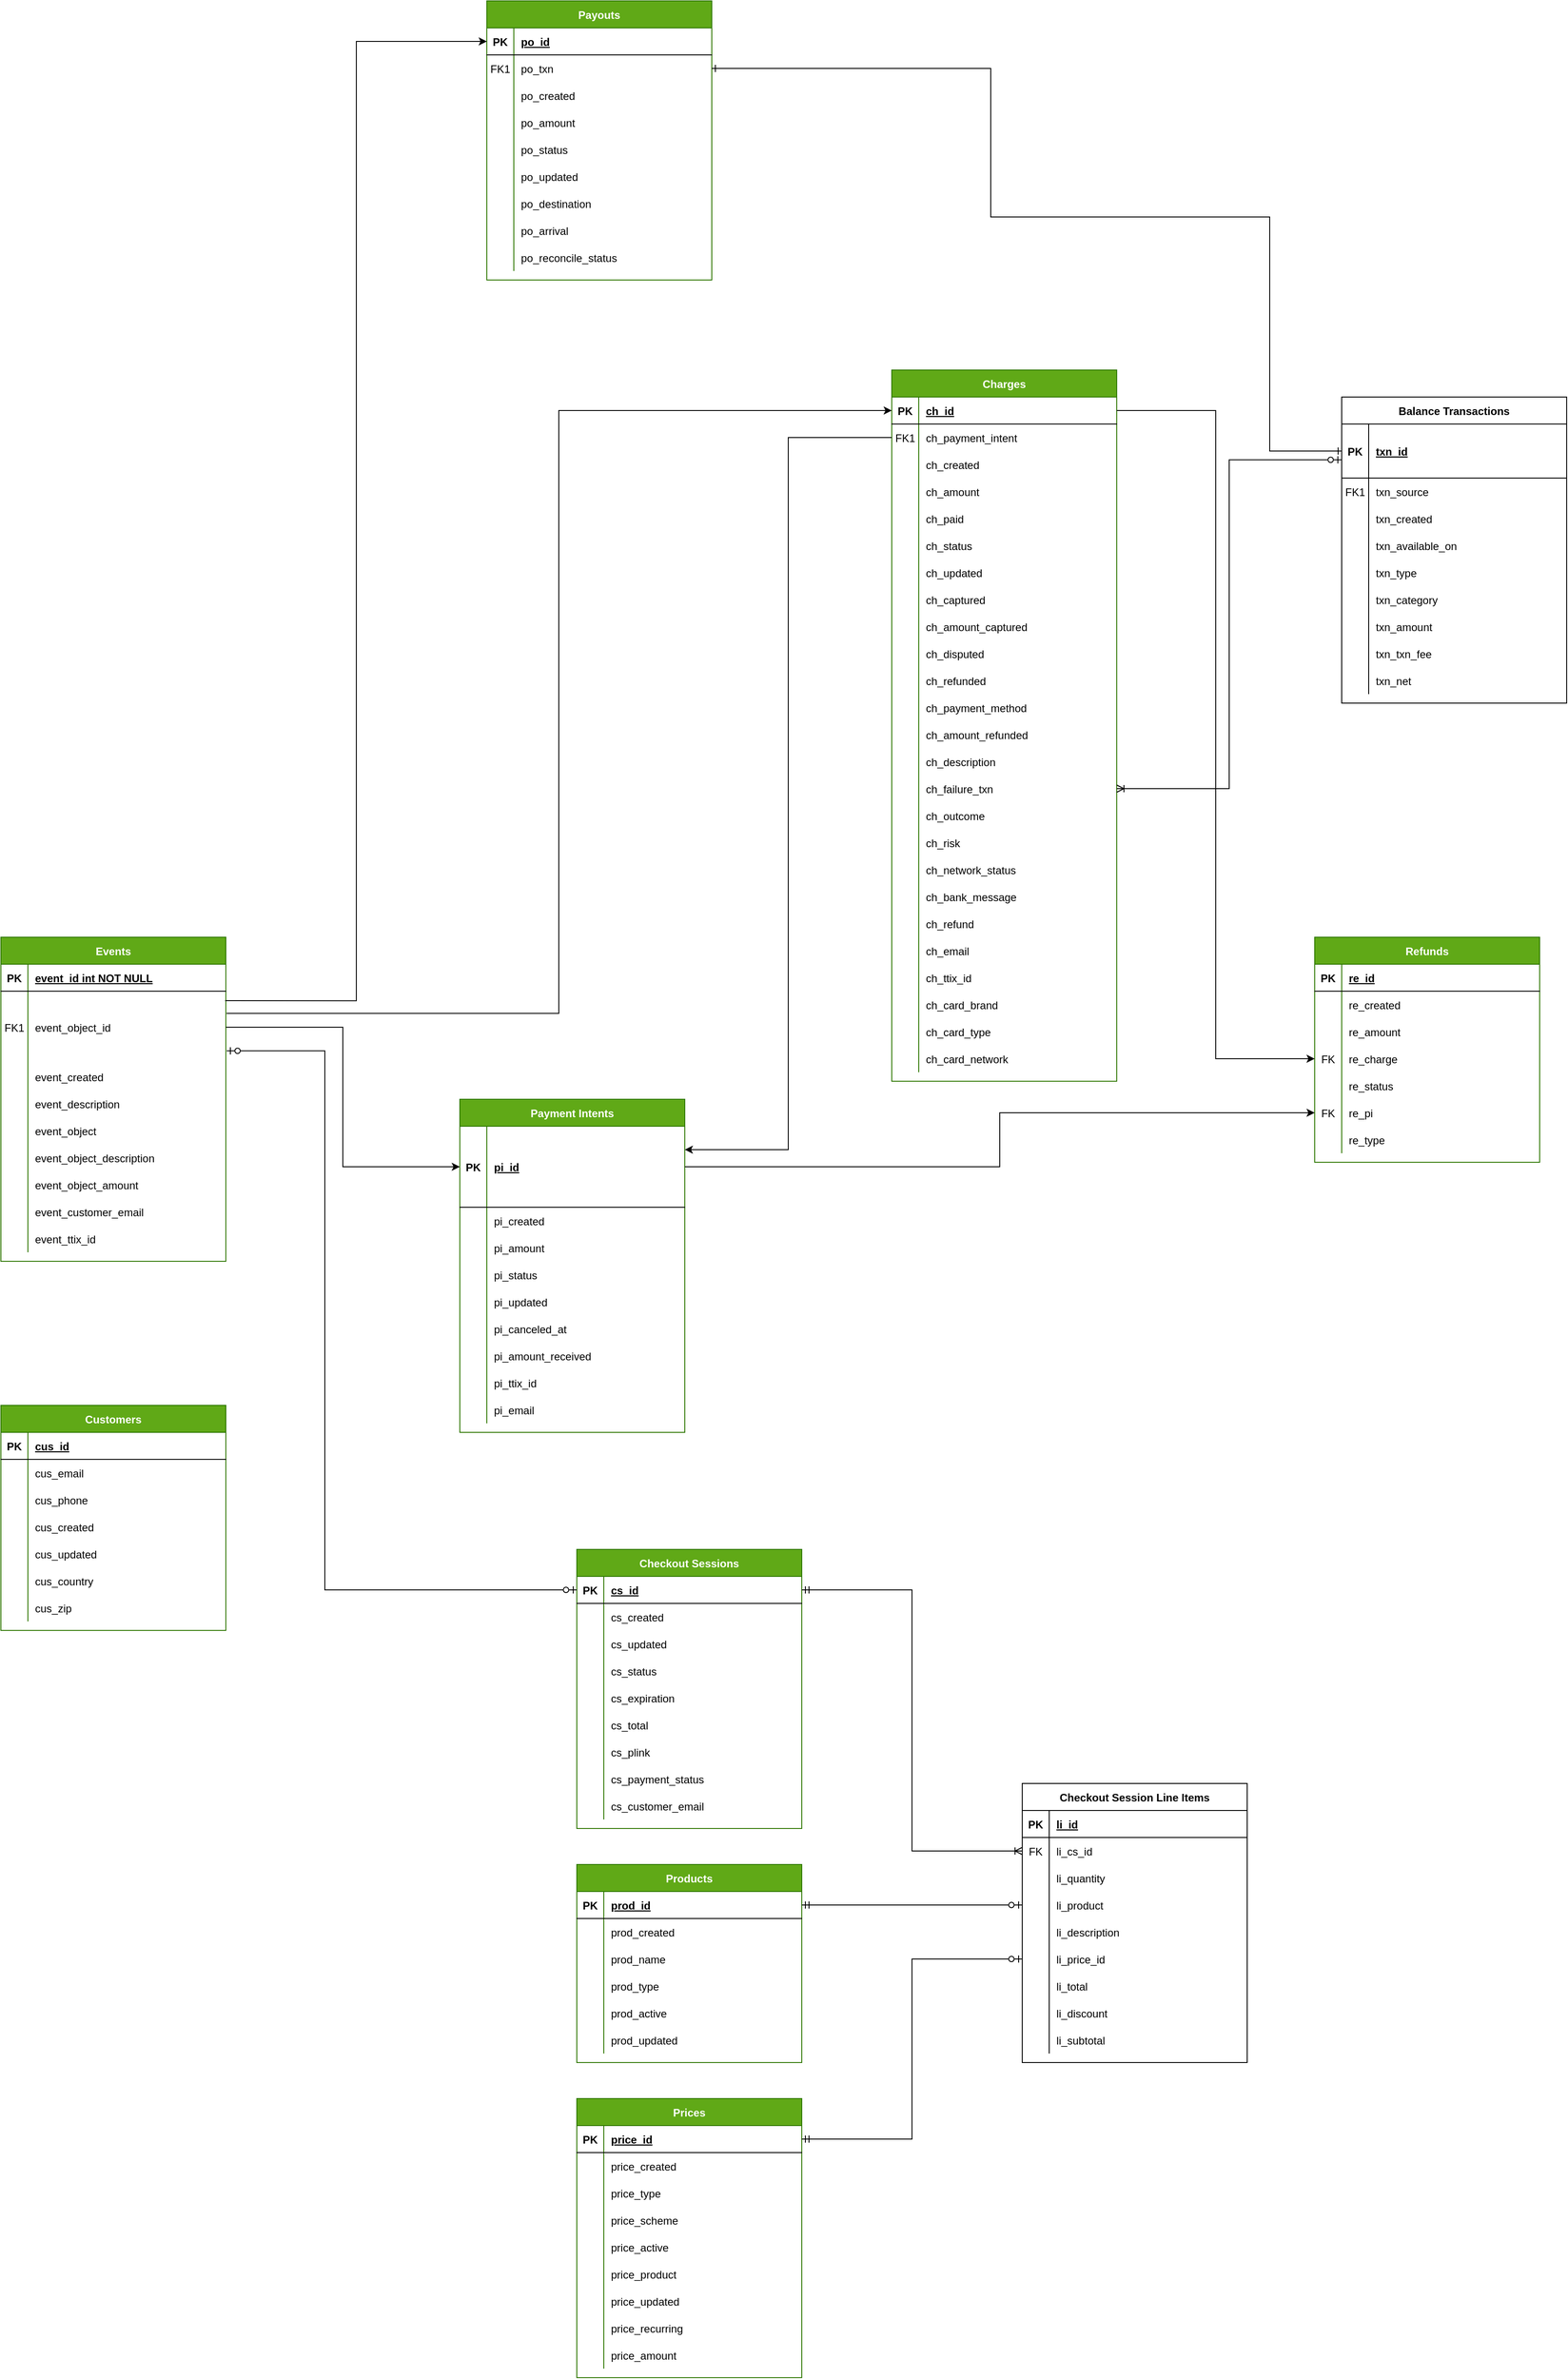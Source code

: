 <mxfile>
    <diagram id="R2lEEEUBdFMjLlhIrx00" name="Page-1">
        <mxGraphModel dx="1873" dy="2402" grid="1" gridSize="10" guides="1" tooltips="1" connect="1" arrows="1" fold="1" page="1" pageScale="1" pageWidth="850" pageHeight="1100" math="0" shadow="0" extFonts="Permanent Marker^https://fonts.googleapis.com/css?family=Permanent+Marker">
            <root>
                <mxCell id="0"/>
                <mxCell id="1" parent="0"/>
                <mxCell id="C-vyLk0tnHw3VtMMgP7b-2" value="Events" style="shape=table;startSize=30;container=1;collapsible=1;childLayout=tableLayout;fixedRows=1;rowLines=0;fontStyle=1;align=center;resizeLast=1;fillColor=#60a917;fontColor=#ffffff;strokeColor=#2D7600;" parent="1" vertex="1">
                    <mxGeometry x="-290" y="370" width="250" height="360" as="geometry"/>
                </mxCell>
                <mxCell id="C-vyLk0tnHw3VtMMgP7b-3" value="" style="shape=partialRectangle;collapsible=0;dropTarget=0;pointerEvents=0;fillColor=none;points=[[0,0.5],[1,0.5]];portConstraint=eastwest;top=0;left=0;right=0;bottom=1;" parent="C-vyLk0tnHw3VtMMgP7b-2" vertex="1">
                    <mxGeometry y="30" width="250" height="30" as="geometry"/>
                </mxCell>
                <mxCell id="C-vyLk0tnHw3VtMMgP7b-4" value="PK" style="shape=partialRectangle;overflow=hidden;connectable=0;fillColor=none;top=0;left=0;bottom=0;right=0;fontStyle=1;" parent="C-vyLk0tnHw3VtMMgP7b-3" vertex="1">
                    <mxGeometry width="30" height="30" as="geometry">
                        <mxRectangle width="30" height="30" as="alternateBounds"/>
                    </mxGeometry>
                </mxCell>
                <mxCell id="C-vyLk0tnHw3VtMMgP7b-5" value="event_id int NOT NULL " style="shape=partialRectangle;overflow=hidden;connectable=0;fillColor=none;top=0;left=0;bottom=0;right=0;align=left;spacingLeft=6;fontStyle=5;" parent="C-vyLk0tnHw3VtMMgP7b-3" vertex="1">
                    <mxGeometry x="30" width="220" height="30" as="geometry">
                        <mxRectangle width="220" height="30" as="alternateBounds"/>
                    </mxGeometry>
                </mxCell>
                <mxCell id="C-vyLk0tnHw3VtMMgP7b-6" value="" style="shape=partialRectangle;collapsible=0;dropTarget=0;pointerEvents=0;fillColor=none;points=[[0,0.5],[1,0.5]];portConstraint=eastwest;top=0;left=0;right=0;bottom=0;" parent="C-vyLk0tnHw3VtMMgP7b-2" vertex="1">
                    <mxGeometry y="60" width="250" height="80" as="geometry"/>
                </mxCell>
                <mxCell id="C-vyLk0tnHw3VtMMgP7b-7" value="FK1" style="shape=partialRectangle;overflow=hidden;connectable=0;fillColor=none;top=0;left=0;bottom=0;right=0;" parent="C-vyLk0tnHw3VtMMgP7b-6" vertex="1">
                    <mxGeometry width="30" height="80" as="geometry">
                        <mxRectangle width="30" height="80" as="alternateBounds"/>
                    </mxGeometry>
                </mxCell>
                <mxCell id="C-vyLk0tnHw3VtMMgP7b-8" value="event_object_id" style="shape=partialRectangle;overflow=hidden;connectable=0;fillColor=none;top=0;left=0;bottom=0;right=0;align=left;spacingLeft=6;" parent="C-vyLk0tnHw3VtMMgP7b-6" vertex="1">
                    <mxGeometry x="30" width="220" height="80" as="geometry">
                        <mxRectangle width="220" height="80" as="alternateBounds"/>
                    </mxGeometry>
                </mxCell>
                <mxCell id="C-vyLk0tnHw3VtMMgP7b-9" value="" style="shape=partialRectangle;collapsible=0;dropTarget=0;pointerEvents=0;fillColor=none;points=[[0,0.5],[1,0.5]];portConstraint=eastwest;top=0;left=0;right=0;bottom=0;" parent="C-vyLk0tnHw3VtMMgP7b-2" vertex="1">
                    <mxGeometry y="140" width="250" height="30" as="geometry"/>
                </mxCell>
                <mxCell id="C-vyLk0tnHw3VtMMgP7b-10" value="" style="shape=partialRectangle;overflow=hidden;connectable=0;fillColor=none;top=0;left=0;bottom=0;right=0;" parent="C-vyLk0tnHw3VtMMgP7b-9" vertex="1">
                    <mxGeometry width="30" height="30" as="geometry">
                        <mxRectangle width="30" height="30" as="alternateBounds"/>
                    </mxGeometry>
                </mxCell>
                <mxCell id="C-vyLk0tnHw3VtMMgP7b-11" value="event_created" style="shape=partialRectangle;overflow=hidden;connectable=0;fillColor=none;top=0;left=0;bottom=0;right=0;align=left;spacingLeft=6;" parent="C-vyLk0tnHw3VtMMgP7b-9" vertex="1">
                    <mxGeometry x="30" width="220" height="30" as="geometry">
                        <mxRectangle width="220" height="30" as="alternateBounds"/>
                    </mxGeometry>
                </mxCell>
                <mxCell id="c85QBlPsoNibxos1c9Nq-1" style="shape=partialRectangle;collapsible=0;dropTarget=0;pointerEvents=0;fillColor=none;points=[[0,0.5],[1,0.5]];portConstraint=eastwest;top=0;left=0;right=0;bottom=0;" parent="C-vyLk0tnHw3VtMMgP7b-2" vertex="1">
                    <mxGeometry y="170" width="250" height="30" as="geometry"/>
                </mxCell>
                <mxCell id="c85QBlPsoNibxos1c9Nq-2" style="shape=partialRectangle;overflow=hidden;connectable=0;fillColor=none;top=0;left=0;bottom=0;right=0;" parent="c85QBlPsoNibxos1c9Nq-1" vertex="1">
                    <mxGeometry width="30" height="30" as="geometry">
                        <mxRectangle width="30" height="30" as="alternateBounds"/>
                    </mxGeometry>
                </mxCell>
                <mxCell id="c85QBlPsoNibxos1c9Nq-3" value="event_description" style="shape=partialRectangle;overflow=hidden;connectable=0;fillColor=none;top=0;left=0;bottom=0;right=0;align=left;spacingLeft=6;" parent="c85QBlPsoNibxos1c9Nq-1" vertex="1">
                    <mxGeometry x="30" width="220" height="30" as="geometry">
                        <mxRectangle width="220" height="30" as="alternateBounds"/>
                    </mxGeometry>
                </mxCell>
                <mxCell id="c85QBlPsoNibxos1c9Nq-4" style="shape=partialRectangle;collapsible=0;dropTarget=0;pointerEvents=0;fillColor=none;points=[[0,0.5],[1,0.5]];portConstraint=eastwest;top=0;left=0;right=0;bottom=0;" parent="C-vyLk0tnHw3VtMMgP7b-2" vertex="1">
                    <mxGeometry y="200" width="250" height="30" as="geometry"/>
                </mxCell>
                <mxCell id="c85QBlPsoNibxos1c9Nq-5" style="shape=partialRectangle;overflow=hidden;connectable=0;fillColor=none;top=0;left=0;bottom=0;right=0;" parent="c85QBlPsoNibxos1c9Nq-4" vertex="1">
                    <mxGeometry width="30" height="30" as="geometry">
                        <mxRectangle width="30" height="30" as="alternateBounds"/>
                    </mxGeometry>
                </mxCell>
                <mxCell id="c85QBlPsoNibxos1c9Nq-6" value="event_object" style="shape=partialRectangle;overflow=hidden;connectable=0;fillColor=none;top=0;left=0;bottom=0;right=0;align=left;spacingLeft=6;" parent="c85QBlPsoNibxos1c9Nq-4" vertex="1">
                    <mxGeometry x="30" width="220" height="30" as="geometry">
                        <mxRectangle width="220" height="30" as="alternateBounds"/>
                    </mxGeometry>
                </mxCell>
                <mxCell id="c85QBlPsoNibxos1c9Nq-7" style="shape=partialRectangle;collapsible=0;dropTarget=0;pointerEvents=0;fillColor=none;points=[[0,0.5],[1,0.5]];portConstraint=eastwest;top=0;left=0;right=0;bottom=0;" parent="C-vyLk0tnHw3VtMMgP7b-2" vertex="1">
                    <mxGeometry y="230" width="250" height="30" as="geometry"/>
                </mxCell>
                <mxCell id="c85QBlPsoNibxos1c9Nq-8" style="shape=partialRectangle;overflow=hidden;connectable=0;fillColor=none;top=0;left=0;bottom=0;right=0;" parent="c85QBlPsoNibxos1c9Nq-7" vertex="1">
                    <mxGeometry width="30" height="30" as="geometry">
                        <mxRectangle width="30" height="30" as="alternateBounds"/>
                    </mxGeometry>
                </mxCell>
                <mxCell id="c85QBlPsoNibxos1c9Nq-9" value="event_object_description" style="shape=partialRectangle;overflow=hidden;connectable=0;fillColor=none;top=0;left=0;bottom=0;right=0;align=left;spacingLeft=6;" parent="c85QBlPsoNibxos1c9Nq-7" vertex="1">
                    <mxGeometry x="30" width="220" height="30" as="geometry">
                        <mxRectangle width="220" height="30" as="alternateBounds"/>
                    </mxGeometry>
                </mxCell>
                <mxCell id="c85QBlPsoNibxos1c9Nq-10" style="shape=partialRectangle;collapsible=0;dropTarget=0;pointerEvents=0;fillColor=none;points=[[0,0.5],[1,0.5]];portConstraint=eastwest;top=0;left=0;right=0;bottom=0;" parent="C-vyLk0tnHw3VtMMgP7b-2" vertex="1">
                    <mxGeometry y="260" width="250" height="30" as="geometry"/>
                </mxCell>
                <mxCell id="c85QBlPsoNibxos1c9Nq-11" style="shape=partialRectangle;overflow=hidden;connectable=0;fillColor=none;top=0;left=0;bottom=0;right=0;" parent="c85QBlPsoNibxos1c9Nq-10" vertex="1">
                    <mxGeometry width="30" height="30" as="geometry">
                        <mxRectangle width="30" height="30" as="alternateBounds"/>
                    </mxGeometry>
                </mxCell>
                <mxCell id="c85QBlPsoNibxos1c9Nq-12" value="event_object_amount    " style="shape=partialRectangle;overflow=hidden;connectable=0;fillColor=none;top=0;left=0;bottom=0;right=0;align=left;spacingLeft=6;" parent="c85QBlPsoNibxos1c9Nq-10" vertex="1">
                    <mxGeometry x="30" width="220" height="30" as="geometry">
                        <mxRectangle width="220" height="30" as="alternateBounds"/>
                    </mxGeometry>
                </mxCell>
                <mxCell id="c85QBlPsoNibxos1c9Nq-13" style="shape=partialRectangle;collapsible=0;dropTarget=0;pointerEvents=0;fillColor=none;points=[[0,0.5],[1,0.5]];portConstraint=eastwest;top=0;left=0;right=0;bottom=0;" parent="C-vyLk0tnHw3VtMMgP7b-2" vertex="1">
                    <mxGeometry y="290" width="250" height="30" as="geometry"/>
                </mxCell>
                <mxCell id="c85QBlPsoNibxos1c9Nq-14" style="shape=partialRectangle;overflow=hidden;connectable=0;fillColor=none;top=0;left=0;bottom=0;right=0;" parent="c85QBlPsoNibxos1c9Nq-13" vertex="1">
                    <mxGeometry width="30" height="30" as="geometry">
                        <mxRectangle width="30" height="30" as="alternateBounds"/>
                    </mxGeometry>
                </mxCell>
                <mxCell id="c85QBlPsoNibxos1c9Nq-15" value="event_customer_email" style="shape=partialRectangle;overflow=hidden;connectable=0;fillColor=none;top=0;left=0;bottom=0;right=0;align=left;spacingLeft=6;" parent="c85QBlPsoNibxos1c9Nq-13" vertex="1">
                    <mxGeometry x="30" width="220" height="30" as="geometry">
                        <mxRectangle width="220" height="30" as="alternateBounds"/>
                    </mxGeometry>
                </mxCell>
                <mxCell id="c85QBlPsoNibxos1c9Nq-16" style="shape=partialRectangle;collapsible=0;dropTarget=0;pointerEvents=0;fillColor=none;points=[[0,0.5],[1,0.5]];portConstraint=eastwest;top=0;left=0;right=0;bottom=0;" parent="C-vyLk0tnHw3VtMMgP7b-2" vertex="1">
                    <mxGeometry y="320" width="250" height="30" as="geometry"/>
                </mxCell>
                <mxCell id="c85QBlPsoNibxos1c9Nq-17" style="shape=partialRectangle;overflow=hidden;connectable=0;fillColor=none;top=0;left=0;bottom=0;right=0;" parent="c85QBlPsoNibxos1c9Nq-16" vertex="1">
                    <mxGeometry width="30" height="30" as="geometry">
                        <mxRectangle width="30" height="30" as="alternateBounds"/>
                    </mxGeometry>
                </mxCell>
                <mxCell id="c85QBlPsoNibxos1c9Nq-18" value="event_ttix_id" style="shape=partialRectangle;overflow=hidden;connectable=0;fillColor=none;top=0;left=0;bottom=0;right=0;align=left;spacingLeft=6;" parent="c85QBlPsoNibxos1c9Nq-16" vertex="1">
                    <mxGeometry x="30" width="220" height="30" as="geometry">
                        <mxRectangle width="220" height="30" as="alternateBounds"/>
                    </mxGeometry>
                </mxCell>
                <mxCell id="C-vyLk0tnHw3VtMMgP7b-13" value="Payouts" style="shape=table;startSize=30;container=1;collapsible=1;childLayout=tableLayout;fixedRows=1;rowLines=0;fontStyle=1;align=center;resizeLast=1;fillColor=#60a917;fontColor=#ffffff;strokeColor=#2D7600;" parent="1" vertex="1">
                    <mxGeometry x="250" y="-670" width="250" height="310" as="geometry"/>
                </mxCell>
                <mxCell id="C-vyLk0tnHw3VtMMgP7b-14" value="" style="shape=partialRectangle;collapsible=0;dropTarget=0;pointerEvents=0;fillColor=none;points=[[0,0.5],[1,0.5]];portConstraint=eastwest;top=0;left=0;right=0;bottom=1;" parent="C-vyLk0tnHw3VtMMgP7b-13" vertex="1">
                    <mxGeometry y="30" width="250" height="30" as="geometry"/>
                </mxCell>
                <mxCell id="C-vyLk0tnHw3VtMMgP7b-15" value="PK" style="shape=partialRectangle;overflow=hidden;connectable=0;fillColor=none;top=0;left=0;bottom=0;right=0;fontStyle=1;" parent="C-vyLk0tnHw3VtMMgP7b-14" vertex="1">
                    <mxGeometry width="30" height="30" as="geometry">
                        <mxRectangle width="30" height="30" as="alternateBounds"/>
                    </mxGeometry>
                </mxCell>
                <mxCell id="C-vyLk0tnHw3VtMMgP7b-16" value="po_id" style="shape=partialRectangle;overflow=hidden;connectable=0;fillColor=none;top=0;left=0;bottom=0;right=0;align=left;spacingLeft=6;fontStyle=5;" parent="C-vyLk0tnHw3VtMMgP7b-14" vertex="1">
                    <mxGeometry x="30" width="220" height="30" as="geometry">
                        <mxRectangle width="220" height="30" as="alternateBounds"/>
                    </mxGeometry>
                </mxCell>
                <mxCell id="C-vyLk0tnHw3VtMMgP7b-17" value="" style="shape=partialRectangle;collapsible=0;dropTarget=0;pointerEvents=0;fillColor=none;points=[[0,0.5],[1,0.5]];portConstraint=eastwest;top=0;left=0;right=0;bottom=0;" parent="C-vyLk0tnHw3VtMMgP7b-13" vertex="1">
                    <mxGeometry y="60" width="250" height="30" as="geometry"/>
                </mxCell>
                <mxCell id="C-vyLk0tnHw3VtMMgP7b-18" value="FK1" style="shape=partialRectangle;overflow=hidden;connectable=0;fillColor=none;top=0;left=0;bottom=0;right=0;" parent="C-vyLk0tnHw3VtMMgP7b-17" vertex="1">
                    <mxGeometry width="30" height="30" as="geometry">
                        <mxRectangle width="30" height="30" as="alternateBounds"/>
                    </mxGeometry>
                </mxCell>
                <mxCell id="C-vyLk0tnHw3VtMMgP7b-19" value="po_txn" style="shape=partialRectangle;overflow=hidden;connectable=0;fillColor=none;top=0;left=0;bottom=0;right=0;align=left;spacingLeft=6;" parent="C-vyLk0tnHw3VtMMgP7b-17" vertex="1">
                    <mxGeometry x="30" width="220" height="30" as="geometry">
                        <mxRectangle width="220" height="30" as="alternateBounds"/>
                    </mxGeometry>
                </mxCell>
                <mxCell id="C-vyLk0tnHw3VtMMgP7b-20" value="" style="shape=partialRectangle;collapsible=0;dropTarget=0;pointerEvents=0;fillColor=none;points=[[0,0.5],[1,0.5]];portConstraint=eastwest;top=0;left=0;right=0;bottom=0;" parent="C-vyLk0tnHw3VtMMgP7b-13" vertex="1">
                    <mxGeometry y="90" width="250" height="30" as="geometry"/>
                </mxCell>
                <mxCell id="C-vyLk0tnHw3VtMMgP7b-21" value="" style="shape=partialRectangle;overflow=hidden;connectable=0;fillColor=none;top=0;left=0;bottom=0;right=0;" parent="C-vyLk0tnHw3VtMMgP7b-20" vertex="1">
                    <mxGeometry width="30" height="30" as="geometry">
                        <mxRectangle width="30" height="30" as="alternateBounds"/>
                    </mxGeometry>
                </mxCell>
                <mxCell id="C-vyLk0tnHw3VtMMgP7b-22" value="po_created" style="shape=partialRectangle;overflow=hidden;connectable=0;fillColor=none;top=0;left=0;bottom=0;right=0;align=left;spacingLeft=6;" parent="C-vyLk0tnHw3VtMMgP7b-20" vertex="1">
                    <mxGeometry x="30" width="220" height="30" as="geometry">
                        <mxRectangle width="220" height="30" as="alternateBounds"/>
                    </mxGeometry>
                </mxCell>
                <mxCell id="c85QBlPsoNibxos1c9Nq-40" style="shape=partialRectangle;collapsible=0;dropTarget=0;pointerEvents=0;fillColor=none;points=[[0,0.5],[1,0.5]];portConstraint=eastwest;top=0;left=0;right=0;bottom=0;" parent="C-vyLk0tnHw3VtMMgP7b-13" vertex="1">
                    <mxGeometry y="120" width="250" height="30" as="geometry"/>
                </mxCell>
                <mxCell id="c85QBlPsoNibxos1c9Nq-41" style="shape=partialRectangle;overflow=hidden;connectable=0;fillColor=none;top=0;left=0;bottom=0;right=0;" parent="c85QBlPsoNibxos1c9Nq-40" vertex="1">
                    <mxGeometry width="30" height="30" as="geometry">
                        <mxRectangle width="30" height="30" as="alternateBounds"/>
                    </mxGeometry>
                </mxCell>
                <mxCell id="c85QBlPsoNibxos1c9Nq-42" value="po_amount" style="shape=partialRectangle;overflow=hidden;connectable=0;fillColor=none;top=0;left=0;bottom=0;right=0;align=left;spacingLeft=6;" parent="c85QBlPsoNibxos1c9Nq-40" vertex="1">
                    <mxGeometry x="30" width="220" height="30" as="geometry">
                        <mxRectangle width="220" height="30" as="alternateBounds"/>
                    </mxGeometry>
                </mxCell>
                <mxCell id="c85QBlPsoNibxos1c9Nq-37" style="shape=partialRectangle;collapsible=0;dropTarget=0;pointerEvents=0;fillColor=none;points=[[0,0.5],[1,0.5]];portConstraint=eastwest;top=0;left=0;right=0;bottom=0;" parent="C-vyLk0tnHw3VtMMgP7b-13" vertex="1">
                    <mxGeometry y="150" width="250" height="30" as="geometry"/>
                </mxCell>
                <mxCell id="c85QBlPsoNibxos1c9Nq-38" style="shape=partialRectangle;overflow=hidden;connectable=0;fillColor=none;top=0;left=0;bottom=0;right=0;" parent="c85QBlPsoNibxos1c9Nq-37" vertex="1">
                    <mxGeometry width="30" height="30" as="geometry">
                        <mxRectangle width="30" height="30" as="alternateBounds"/>
                    </mxGeometry>
                </mxCell>
                <mxCell id="c85QBlPsoNibxos1c9Nq-39" value="po_status" style="shape=partialRectangle;overflow=hidden;connectable=0;fillColor=none;top=0;left=0;bottom=0;right=0;align=left;spacingLeft=6;" parent="c85QBlPsoNibxos1c9Nq-37" vertex="1">
                    <mxGeometry x="30" width="220" height="30" as="geometry">
                        <mxRectangle width="220" height="30" as="alternateBounds"/>
                    </mxGeometry>
                </mxCell>
                <mxCell id="c85QBlPsoNibxos1c9Nq-34" style="shape=partialRectangle;collapsible=0;dropTarget=0;pointerEvents=0;fillColor=none;points=[[0,0.5],[1,0.5]];portConstraint=eastwest;top=0;left=0;right=0;bottom=0;" parent="C-vyLk0tnHw3VtMMgP7b-13" vertex="1">
                    <mxGeometry y="180" width="250" height="30" as="geometry"/>
                </mxCell>
                <mxCell id="c85QBlPsoNibxos1c9Nq-35" style="shape=partialRectangle;overflow=hidden;connectable=0;fillColor=none;top=0;left=0;bottom=0;right=0;" parent="c85QBlPsoNibxos1c9Nq-34" vertex="1">
                    <mxGeometry width="30" height="30" as="geometry">
                        <mxRectangle width="30" height="30" as="alternateBounds"/>
                    </mxGeometry>
                </mxCell>
                <mxCell id="c85QBlPsoNibxos1c9Nq-36" value="po_updated" style="shape=partialRectangle;overflow=hidden;connectable=0;fillColor=none;top=0;left=0;bottom=0;right=0;align=left;spacingLeft=6;" parent="c85QBlPsoNibxos1c9Nq-34" vertex="1">
                    <mxGeometry x="30" width="220" height="30" as="geometry">
                        <mxRectangle width="220" height="30" as="alternateBounds"/>
                    </mxGeometry>
                </mxCell>
                <mxCell id="c85QBlPsoNibxos1c9Nq-31" style="shape=partialRectangle;collapsible=0;dropTarget=0;pointerEvents=0;fillColor=none;points=[[0,0.5],[1,0.5]];portConstraint=eastwest;top=0;left=0;right=0;bottom=0;" parent="C-vyLk0tnHw3VtMMgP7b-13" vertex="1">
                    <mxGeometry y="210" width="250" height="30" as="geometry"/>
                </mxCell>
                <mxCell id="c85QBlPsoNibxos1c9Nq-32" style="shape=partialRectangle;overflow=hidden;connectable=0;fillColor=none;top=0;left=0;bottom=0;right=0;" parent="c85QBlPsoNibxos1c9Nq-31" vertex="1">
                    <mxGeometry width="30" height="30" as="geometry">
                        <mxRectangle width="30" height="30" as="alternateBounds"/>
                    </mxGeometry>
                </mxCell>
                <mxCell id="c85QBlPsoNibxos1c9Nq-33" value="po_destination" style="shape=partialRectangle;overflow=hidden;connectable=0;fillColor=none;top=0;left=0;bottom=0;right=0;align=left;spacingLeft=6;" parent="c85QBlPsoNibxos1c9Nq-31" vertex="1">
                    <mxGeometry x="30" width="220" height="30" as="geometry">
                        <mxRectangle width="220" height="30" as="alternateBounds"/>
                    </mxGeometry>
                </mxCell>
                <mxCell id="c85QBlPsoNibxos1c9Nq-28" style="shape=partialRectangle;collapsible=0;dropTarget=0;pointerEvents=0;fillColor=none;points=[[0,0.5],[1,0.5]];portConstraint=eastwest;top=0;left=0;right=0;bottom=0;" parent="C-vyLk0tnHw3VtMMgP7b-13" vertex="1">
                    <mxGeometry y="240" width="250" height="30" as="geometry"/>
                </mxCell>
                <mxCell id="c85QBlPsoNibxos1c9Nq-29" style="shape=partialRectangle;overflow=hidden;connectable=0;fillColor=none;top=0;left=0;bottom=0;right=0;" parent="c85QBlPsoNibxos1c9Nq-28" vertex="1">
                    <mxGeometry width="30" height="30" as="geometry">
                        <mxRectangle width="30" height="30" as="alternateBounds"/>
                    </mxGeometry>
                </mxCell>
                <mxCell id="c85QBlPsoNibxos1c9Nq-30" value="po_arrival" style="shape=partialRectangle;overflow=hidden;connectable=0;fillColor=none;top=0;left=0;bottom=0;right=0;align=left;spacingLeft=6;" parent="c85QBlPsoNibxos1c9Nq-28" vertex="1">
                    <mxGeometry x="30" width="220" height="30" as="geometry">
                        <mxRectangle width="220" height="30" as="alternateBounds"/>
                    </mxGeometry>
                </mxCell>
                <mxCell id="c85QBlPsoNibxos1c9Nq-25" style="shape=partialRectangle;collapsible=0;dropTarget=0;pointerEvents=0;fillColor=none;points=[[0,0.5],[1,0.5]];portConstraint=eastwest;top=0;left=0;right=0;bottom=0;" parent="C-vyLk0tnHw3VtMMgP7b-13" vertex="1">
                    <mxGeometry y="270" width="250" height="30" as="geometry"/>
                </mxCell>
                <mxCell id="c85QBlPsoNibxos1c9Nq-26" style="shape=partialRectangle;overflow=hidden;connectable=0;fillColor=none;top=0;left=0;bottom=0;right=0;" parent="c85QBlPsoNibxos1c9Nq-25" vertex="1">
                    <mxGeometry width="30" height="30" as="geometry">
                        <mxRectangle width="30" height="30" as="alternateBounds"/>
                    </mxGeometry>
                </mxCell>
                <mxCell id="c85QBlPsoNibxos1c9Nq-27" value="po_reconcile_status" style="shape=partialRectangle;overflow=hidden;connectable=0;fillColor=none;top=0;left=0;bottom=0;right=0;align=left;spacingLeft=6;" parent="c85QBlPsoNibxos1c9Nq-25" vertex="1">
                    <mxGeometry x="30" width="220" height="30" as="geometry">
                        <mxRectangle width="220" height="30" as="alternateBounds"/>
                    </mxGeometry>
                </mxCell>
                <mxCell id="c85QBlPsoNibxos1c9Nq-43" value="Balance Transactions" style="shape=table;startSize=30;container=1;collapsible=1;childLayout=tableLayout;fixedRows=1;rowLines=0;fontStyle=1;align=center;resizeLast=1;" parent="1" vertex="1">
                    <mxGeometry x="1200" y="-230" width="250" height="340" as="geometry"/>
                </mxCell>
                <mxCell id="c85QBlPsoNibxos1c9Nq-44" value="" style="shape=partialRectangle;collapsible=0;dropTarget=0;pointerEvents=0;fillColor=none;points=[[0,0.5],[1,0.5]];portConstraint=eastwest;top=0;left=0;right=0;bottom=1;" parent="c85QBlPsoNibxos1c9Nq-43" vertex="1">
                    <mxGeometry y="30" width="250" height="60" as="geometry"/>
                </mxCell>
                <mxCell id="c85QBlPsoNibxos1c9Nq-45" value="PK" style="shape=partialRectangle;overflow=hidden;connectable=0;fillColor=none;top=0;left=0;bottom=0;right=0;fontStyle=1;" parent="c85QBlPsoNibxos1c9Nq-44" vertex="1">
                    <mxGeometry width="30" height="60" as="geometry">
                        <mxRectangle width="30" height="60" as="alternateBounds"/>
                    </mxGeometry>
                </mxCell>
                <mxCell id="c85QBlPsoNibxos1c9Nq-46" value="txn_id" style="shape=partialRectangle;overflow=hidden;connectable=0;fillColor=none;top=0;left=0;bottom=0;right=0;align=left;spacingLeft=6;fontStyle=5;" parent="c85QBlPsoNibxos1c9Nq-44" vertex="1">
                    <mxGeometry x="30" width="220" height="60" as="geometry">
                        <mxRectangle width="220" height="60" as="alternateBounds"/>
                    </mxGeometry>
                </mxCell>
                <mxCell id="c85QBlPsoNibxos1c9Nq-47" value="" style="shape=partialRectangle;collapsible=0;dropTarget=0;pointerEvents=0;fillColor=none;points=[[0,0.5],[1,0.5]];portConstraint=eastwest;top=0;left=0;right=0;bottom=0;" parent="c85QBlPsoNibxos1c9Nq-43" vertex="1">
                    <mxGeometry y="90" width="250" height="30" as="geometry"/>
                </mxCell>
                <mxCell id="c85QBlPsoNibxos1c9Nq-48" value="FK1" style="shape=partialRectangle;overflow=hidden;connectable=0;fillColor=none;top=0;left=0;bottom=0;right=0;" parent="c85QBlPsoNibxos1c9Nq-47" vertex="1">
                    <mxGeometry width="30" height="30" as="geometry">
                        <mxRectangle width="30" height="30" as="alternateBounds"/>
                    </mxGeometry>
                </mxCell>
                <mxCell id="c85QBlPsoNibxos1c9Nq-49" value="txn_source" style="shape=partialRectangle;overflow=hidden;connectable=0;fillColor=none;top=0;left=0;bottom=0;right=0;align=left;spacingLeft=6;" parent="c85QBlPsoNibxos1c9Nq-47" vertex="1">
                    <mxGeometry x="30" width="220" height="30" as="geometry">
                        <mxRectangle width="220" height="30" as="alternateBounds"/>
                    </mxGeometry>
                </mxCell>
                <mxCell id="c85QBlPsoNibxos1c9Nq-50" value="" style="shape=partialRectangle;collapsible=0;dropTarget=0;pointerEvents=0;fillColor=none;points=[[0,0.5],[1,0.5]];portConstraint=eastwest;top=0;left=0;right=0;bottom=0;" parent="c85QBlPsoNibxos1c9Nq-43" vertex="1">
                    <mxGeometry y="120" width="250" height="30" as="geometry"/>
                </mxCell>
                <mxCell id="c85QBlPsoNibxos1c9Nq-51" value="" style="shape=partialRectangle;overflow=hidden;connectable=0;fillColor=none;top=0;left=0;bottom=0;right=0;" parent="c85QBlPsoNibxos1c9Nq-50" vertex="1">
                    <mxGeometry width="30" height="30" as="geometry">
                        <mxRectangle width="30" height="30" as="alternateBounds"/>
                    </mxGeometry>
                </mxCell>
                <mxCell id="c85QBlPsoNibxos1c9Nq-52" value="txn_created" style="shape=partialRectangle;overflow=hidden;connectable=0;fillColor=none;top=0;left=0;bottom=0;right=0;align=left;spacingLeft=6;" parent="c85QBlPsoNibxos1c9Nq-50" vertex="1">
                    <mxGeometry x="30" width="220" height="30" as="geometry">
                        <mxRectangle width="220" height="30" as="alternateBounds"/>
                    </mxGeometry>
                </mxCell>
                <mxCell id="c85QBlPsoNibxos1c9Nq-53" style="shape=partialRectangle;collapsible=0;dropTarget=0;pointerEvents=0;fillColor=none;points=[[0,0.5],[1,0.5]];portConstraint=eastwest;top=0;left=0;right=0;bottom=0;" parent="c85QBlPsoNibxos1c9Nq-43" vertex="1">
                    <mxGeometry y="150" width="250" height="30" as="geometry"/>
                </mxCell>
                <mxCell id="c85QBlPsoNibxos1c9Nq-54" style="shape=partialRectangle;overflow=hidden;connectable=0;fillColor=none;top=0;left=0;bottom=0;right=0;" parent="c85QBlPsoNibxos1c9Nq-53" vertex="1">
                    <mxGeometry width="30" height="30" as="geometry">
                        <mxRectangle width="30" height="30" as="alternateBounds"/>
                    </mxGeometry>
                </mxCell>
                <mxCell id="c85QBlPsoNibxos1c9Nq-55" value="txn_available_on" style="shape=partialRectangle;overflow=hidden;connectable=0;fillColor=none;top=0;left=0;bottom=0;right=0;align=left;spacingLeft=6;" parent="c85QBlPsoNibxos1c9Nq-53" vertex="1">
                    <mxGeometry x="30" width="220" height="30" as="geometry">
                        <mxRectangle width="220" height="30" as="alternateBounds"/>
                    </mxGeometry>
                </mxCell>
                <mxCell id="c85QBlPsoNibxos1c9Nq-56" style="shape=partialRectangle;collapsible=0;dropTarget=0;pointerEvents=0;fillColor=none;points=[[0,0.5],[1,0.5]];portConstraint=eastwest;top=0;left=0;right=0;bottom=0;" parent="c85QBlPsoNibxos1c9Nq-43" vertex="1">
                    <mxGeometry y="180" width="250" height="30" as="geometry"/>
                </mxCell>
                <mxCell id="c85QBlPsoNibxos1c9Nq-57" style="shape=partialRectangle;overflow=hidden;connectable=0;fillColor=none;top=0;left=0;bottom=0;right=0;" parent="c85QBlPsoNibxos1c9Nq-56" vertex="1">
                    <mxGeometry width="30" height="30" as="geometry">
                        <mxRectangle width="30" height="30" as="alternateBounds"/>
                    </mxGeometry>
                </mxCell>
                <mxCell id="c85QBlPsoNibxos1c9Nq-58" value="txn_type" style="shape=partialRectangle;overflow=hidden;connectable=0;fillColor=none;top=0;left=0;bottom=0;right=0;align=left;spacingLeft=6;" parent="c85QBlPsoNibxos1c9Nq-56" vertex="1">
                    <mxGeometry x="30" width="220" height="30" as="geometry">
                        <mxRectangle width="220" height="30" as="alternateBounds"/>
                    </mxGeometry>
                </mxCell>
                <mxCell id="c85QBlPsoNibxos1c9Nq-59" style="shape=partialRectangle;collapsible=0;dropTarget=0;pointerEvents=0;fillColor=none;points=[[0,0.5],[1,0.5]];portConstraint=eastwest;top=0;left=0;right=0;bottom=0;" parent="c85QBlPsoNibxos1c9Nq-43" vertex="1">
                    <mxGeometry y="210" width="250" height="30" as="geometry"/>
                </mxCell>
                <mxCell id="c85QBlPsoNibxos1c9Nq-60" style="shape=partialRectangle;overflow=hidden;connectable=0;fillColor=none;top=0;left=0;bottom=0;right=0;" parent="c85QBlPsoNibxos1c9Nq-59" vertex="1">
                    <mxGeometry width="30" height="30" as="geometry">
                        <mxRectangle width="30" height="30" as="alternateBounds"/>
                    </mxGeometry>
                </mxCell>
                <mxCell id="c85QBlPsoNibxos1c9Nq-61" value="txn_category" style="shape=partialRectangle;overflow=hidden;connectable=0;fillColor=none;top=0;left=0;bottom=0;right=0;align=left;spacingLeft=6;" parent="c85QBlPsoNibxos1c9Nq-59" vertex="1">
                    <mxGeometry x="30" width="220" height="30" as="geometry">
                        <mxRectangle width="220" height="30" as="alternateBounds"/>
                    </mxGeometry>
                </mxCell>
                <mxCell id="c85QBlPsoNibxos1c9Nq-62" style="shape=partialRectangle;collapsible=0;dropTarget=0;pointerEvents=0;fillColor=none;points=[[0,0.5],[1,0.5]];portConstraint=eastwest;top=0;left=0;right=0;bottom=0;" parent="c85QBlPsoNibxos1c9Nq-43" vertex="1">
                    <mxGeometry y="240" width="250" height="30" as="geometry"/>
                </mxCell>
                <mxCell id="c85QBlPsoNibxos1c9Nq-63" style="shape=partialRectangle;overflow=hidden;connectable=0;fillColor=none;top=0;left=0;bottom=0;right=0;" parent="c85QBlPsoNibxos1c9Nq-62" vertex="1">
                    <mxGeometry width="30" height="30" as="geometry">
                        <mxRectangle width="30" height="30" as="alternateBounds"/>
                    </mxGeometry>
                </mxCell>
                <mxCell id="c85QBlPsoNibxos1c9Nq-64" value="txn_amount" style="shape=partialRectangle;overflow=hidden;connectable=0;fillColor=none;top=0;left=0;bottom=0;right=0;align=left;spacingLeft=6;" parent="c85QBlPsoNibxos1c9Nq-62" vertex="1">
                    <mxGeometry x="30" width="220" height="30" as="geometry">
                        <mxRectangle width="220" height="30" as="alternateBounds"/>
                    </mxGeometry>
                </mxCell>
                <mxCell id="c85QBlPsoNibxos1c9Nq-65" style="shape=partialRectangle;collapsible=0;dropTarget=0;pointerEvents=0;fillColor=none;points=[[0,0.5],[1,0.5]];portConstraint=eastwest;top=0;left=0;right=0;bottom=0;" parent="c85QBlPsoNibxos1c9Nq-43" vertex="1">
                    <mxGeometry y="270" width="250" height="30" as="geometry"/>
                </mxCell>
                <mxCell id="c85QBlPsoNibxos1c9Nq-66" style="shape=partialRectangle;overflow=hidden;connectable=0;fillColor=none;top=0;left=0;bottom=0;right=0;" parent="c85QBlPsoNibxos1c9Nq-65" vertex="1">
                    <mxGeometry width="30" height="30" as="geometry">
                        <mxRectangle width="30" height="30" as="alternateBounds"/>
                    </mxGeometry>
                </mxCell>
                <mxCell id="c85QBlPsoNibxos1c9Nq-67" value="txn_txn_fee" style="shape=partialRectangle;overflow=hidden;connectable=0;fillColor=none;top=0;left=0;bottom=0;right=0;align=left;spacingLeft=6;" parent="c85QBlPsoNibxos1c9Nq-65" vertex="1">
                    <mxGeometry x="30" width="220" height="30" as="geometry">
                        <mxRectangle width="220" height="30" as="alternateBounds"/>
                    </mxGeometry>
                </mxCell>
                <mxCell id="c85QBlPsoNibxos1c9Nq-68" style="shape=partialRectangle;collapsible=0;dropTarget=0;pointerEvents=0;fillColor=none;points=[[0,0.5],[1,0.5]];portConstraint=eastwest;top=0;left=0;right=0;bottom=0;" parent="c85QBlPsoNibxos1c9Nq-43" vertex="1">
                    <mxGeometry y="300" width="250" height="30" as="geometry"/>
                </mxCell>
                <mxCell id="c85QBlPsoNibxos1c9Nq-69" style="shape=partialRectangle;overflow=hidden;connectable=0;fillColor=none;top=0;left=0;bottom=0;right=0;" parent="c85QBlPsoNibxos1c9Nq-68" vertex="1">
                    <mxGeometry width="30" height="30" as="geometry">
                        <mxRectangle width="30" height="30" as="alternateBounds"/>
                    </mxGeometry>
                </mxCell>
                <mxCell id="c85QBlPsoNibxos1c9Nq-70" value="txn_net" style="shape=partialRectangle;overflow=hidden;connectable=0;fillColor=none;top=0;left=0;bottom=0;right=0;align=left;spacingLeft=6;" parent="c85QBlPsoNibxos1c9Nq-68" vertex="1">
                    <mxGeometry x="30" width="220" height="30" as="geometry">
                        <mxRectangle width="220" height="30" as="alternateBounds"/>
                    </mxGeometry>
                </mxCell>
                <mxCell id="c85QBlPsoNibxos1c9Nq-73" style="edgeStyle=orthogonalEdgeStyle;rounded=0;orthogonalLoop=1;jettySize=auto;html=1;entryX=0;entryY=0.5;entryDx=0;entryDy=0;startArrow=ERone;startFill=0;endArrow=ERone;endFill=0;" parent="1" source="C-vyLk0tnHw3VtMMgP7b-17" target="c85QBlPsoNibxos1c9Nq-44" edge="1">
                    <mxGeometry relative="1" as="geometry">
                        <Array as="points">
                            <mxPoint x="810" y="-595"/>
                            <mxPoint x="810" y="-430"/>
                            <mxPoint x="1120" y="-430"/>
                        </Array>
                    </mxGeometry>
                </mxCell>
                <mxCell id="c85QBlPsoNibxos1c9Nq-74" value="Charges" style="shape=table;startSize=30;container=1;collapsible=1;childLayout=tableLayout;fixedRows=1;rowLines=0;fontStyle=1;align=center;resizeLast=1;fillColor=#60a917;fontColor=#ffffff;strokeColor=#2D7600;" parent="1" vertex="1">
                    <mxGeometry x="700" y="-260" width="250" height="790" as="geometry"/>
                </mxCell>
                <mxCell id="c85QBlPsoNibxos1c9Nq-75" value="" style="shape=partialRectangle;collapsible=0;dropTarget=0;pointerEvents=0;fillColor=none;points=[[0,0.5],[1,0.5]];portConstraint=eastwest;top=0;left=0;right=0;bottom=1;" parent="c85QBlPsoNibxos1c9Nq-74" vertex="1">
                    <mxGeometry y="30" width="250" height="30" as="geometry"/>
                </mxCell>
                <mxCell id="c85QBlPsoNibxos1c9Nq-76" value="PK" style="shape=partialRectangle;overflow=hidden;connectable=0;fillColor=none;top=0;left=0;bottom=0;right=0;fontStyle=1;" parent="c85QBlPsoNibxos1c9Nq-75" vertex="1">
                    <mxGeometry width="30" height="30" as="geometry">
                        <mxRectangle width="30" height="30" as="alternateBounds"/>
                    </mxGeometry>
                </mxCell>
                <mxCell id="c85QBlPsoNibxos1c9Nq-77" value="ch_id" style="shape=partialRectangle;overflow=hidden;connectable=0;fillColor=none;top=0;left=0;bottom=0;right=0;align=left;spacingLeft=6;fontStyle=5;" parent="c85QBlPsoNibxos1c9Nq-75" vertex="1">
                    <mxGeometry x="30" width="220" height="30" as="geometry">
                        <mxRectangle width="220" height="30" as="alternateBounds"/>
                    </mxGeometry>
                </mxCell>
                <mxCell id="c85QBlPsoNibxos1c9Nq-78" value="" style="shape=partialRectangle;collapsible=0;dropTarget=0;pointerEvents=0;fillColor=none;points=[[0,0.5],[1,0.5]];portConstraint=eastwest;top=0;left=0;right=0;bottom=0;" parent="c85QBlPsoNibxos1c9Nq-74" vertex="1">
                    <mxGeometry y="60" width="250" height="30" as="geometry"/>
                </mxCell>
                <mxCell id="c85QBlPsoNibxos1c9Nq-79" value="FK1" style="shape=partialRectangle;overflow=hidden;connectable=0;fillColor=none;top=0;left=0;bottom=0;right=0;" parent="c85QBlPsoNibxos1c9Nq-78" vertex="1">
                    <mxGeometry width="30" height="30" as="geometry">
                        <mxRectangle width="30" height="30" as="alternateBounds"/>
                    </mxGeometry>
                </mxCell>
                <mxCell id="c85QBlPsoNibxos1c9Nq-80" value="ch_payment_intent" style="shape=partialRectangle;overflow=hidden;connectable=0;fillColor=none;top=0;left=0;bottom=0;right=0;align=left;spacingLeft=6;" parent="c85QBlPsoNibxos1c9Nq-78" vertex="1">
                    <mxGeometry x="30" width="220" height="30" as="geometry">
                        <mxRectangle width="220" height="30" as="alternateBounds"/>
                    </mxGeometry>
                </mxCell>
                <mxCell id="c85QBlPsoNibxos1c9Nq-81" value="" style="shape=partialRectangle;collapsible=0;dropTarget=0;pointerEvents=0;fillColor=none;points=[[0,0.5],[1,0.5]];portConstraint=eastwest;top=0;left=0;right=0;bottom=0;" parent="c85QBlPsoNibxos1c9Nq-74" vertex="1">
                    <mxGeometry y="90" width="250" height="30" as="geometry"/>
                </mxCell>
                <mxCell id="c85QBlPsoNibxos1c9Nq-82" value="" style="shape=partialRectangle;overflow=hidden;connectable=0;fillColor=none;top=0;left=0;bottom=0;right=0;" parent="c85QBlPsoNibxos1c9Nq-81" vertex="1">
                    <mxGeometry width="30" height="30" as="geometry">
                        <mxRectangle width="30" height="30" as="alternateBounds"/>
                    </mxGeometry>
                </mxCell>
                <mxCell id="c85QBlPsoNibxos1c9Nq-83" value="ch_created" style="shape=partialRectangle;overflow=hidden;connectable=0;fillColor=none;top=0;left=0;bottom=0;right=0;align=left;spacingLeft=6;" parent="c85QBlPsoNibxos1c9Nq-81" vertex="1">
                    <mxGeometry x="30" width="220" height="30" as="geometry">
                        <mxRectangle width="220" height="30" as="alternateBounds"/>
                    </mxGeometry>
                </mxCell>
                <mxCell id="c85QBlPsoNibxos1c9Nq-84" style="shape=partialRectangle;collapsible=0;dropTarget=0;pointerEvents=0;fillColor=none;points=[[0,0.5],[1,0.5]];portConstraint=eastwest;top=0;left=0;right=0;bottom=0;" parent="c85QBlPsoNibxos1c9Nq-74" vertex="1">
                    <mxGeometry y="120" width="250" height="30" as="geometry"/>
                </mxCell>
                <mxCell id="c85QBlPsoNibxos1c9Nq-85" style="shape=partialRectangle;overflow=hidden;connectable=0;fillColor=none;top=0;left=0;bottom=0;right=0;" parent="c85QBlPsoNibxos1c9Nq-84" vertex="1">
                    <mxGeometry width="30" height="30" as="geometry">
                        <mxRectangle width="30" height="30" as="alternateBounds"/>
                    </mxGeometry>
                </mxCell>
                <mxCell id="c85QBlPsoNibxos1c9Nq-86" value="ch_amount" style="shape=partialRectangle;overflow=hidden;connectable=0;fillColor=none;top=0;left=0;bottom=0;right=0;align=left;spacingLeft=6;" parent="c85QBlPsoNibxos1c9Nq-84" vertex="1">
                    <mxGeometry x="30" width="220" height="30" as="geometry">
                        <mxRectangle width="220" height="30" as="alternateBounds"/>
                    </mxGeometry>
                </mxCell>
                <mxCell id="c85QBlPsoNibxos1c9Nq-87" style="shape=partialRectangle;collapsible=0;dropTarget=0;pointerEvents=0;fillColor=none;points=[[0,0.5],[1,0.5]];portConstraint=eastwest;top=0;left=0;right=0;bottom=0;" parent="c85QBlPsoNibxos1c9Nq-74" vertex="1">
                    <mxGeometry y="150" width="250" height="30" as="geometry"/>
                </mxCell>
                <mxCell id="c85QBlPsoNibxos1c9Nq-88" style="shape=partialRectangle;overflow=hidden;connectable=0;fillColor=none;top=0;left=0;bottom=0;right=0;" parent="c85QBlPsoNibxos1c9Nq-87" vertex="1">
                    <mxGeometry width="30" height="30" as="geometry">
                        <mxRectangle width="30" height="30" as="alternateBounds"/>
                    </mxGeometry>
                </mxCell>
                <mxCell id="c85QBlPsoNibxos1c9Nq-89" value="ch_paid" style="shape=partialRectangle;overflow=hidden;connectable=0;fillColor=none;top=0;left=0;bottom=0;right=0;align=left;spacingLeft=6;" parent="c85QBlPsoNibxos1c9Nq-87" vertex="1">
                    <mxGeometry x="30" width="220" height="30" as="geometry">
                        <mxRectangle width="220" height="30" as="alternateBounds"/>
                    </mxGeometry>
                </mxCell>
                <mxCell id="c85QBlPsoNibxos1c9Nq-90" style="shape=partialRectangle;collapsible=0;dropTarget=0;pointerEvents=0;fillColor=none;points=[[0,0.5],[1,0.5]];portConstraint=eastwest;top=0;left=0;right=0;bottom=0;" parent="c85QBlPsoNibxos1c9Nq-74" vertex="1">
                    <mxGeometry y="180" width="250" height="30" as="geometry"/>
                </mxCell>
                <mxCell id="c85QBlPsoNibxos1c9Nq-91" style="shape=partialRectangle;overflow=hidden;connectable=0;fillColor=none;top=0;left=0;bottom=0;right=0;" parent="c85QBlPsoNibxos1c9Nq-90" vertex="1">
                    <mxGeometry width="30" height="30" as="geometry">
                        <mxRectangle width="30" height="30" as="alternateBounds"/>
                    </mxGeometry>
                </mxCell>
                <mxCell id="c85QBlPsoNibxos1c9Nq-92" value="ch_status" style="shape=partialRectangle;overflow=hidden;connectable=0;fillColor=none;top=0;left=0;bottom=0;right=0;align=left;spacingLeft=6;" parent="c85QBlPsoNibxos1c9Nq-90" vertex="1">
                    <mxGeometry x="30" width="220" height="30" as="geometry">
                        <mxRectangle width="220" height="30" as="alternateBounds"/>
                    </mxGeometry>
                </mxCell>
                <mxCell id="c85QBlPsoNibxos1c9Nq-93" style="shape=partialRectangle;collapsible=0;dropTarget=0;pointerEvents=0;fillColor=none;points=[[0,0.5],[1,0.5]];portConstraint=eastwest;top=0;left=0;right=0;bottom=0;" parent="c85QBlPsoNibxos1c9Nq-74" vertex="1">
                    <mxGeometry y="210" width="250" height="30" as="geometry"/>
                </mxCell>
                <mxCell id="c85QBlPsoNibxos1c9Nq-94" style="shape=partialRectangle;overflow=hidden;connectable=0;fillColor=none;top=0;left=0;bottom=0;right=0;" parent="c85QBlPsoNibxos1c9Nq-93" vertex="1">
                    <mxGeometry width="30" height="30" as="geometry">
                        <mxRectangle width="30" height="30" as="alternateBounds"/>
                    </mxGeometry>
                </mxCell>
                <mxCell id="c85QBlPsoNibxos1c9Nq-95" value="ch_updated" style="shape=partialRectangle;overflow=hidden;connectable=0;fillColor=none;top=0;left=0;bottom=0;right=0;align=left;spacingLeft=6;" parent="c85QBlPsoNibxos1c9Nq-93" vertex="1">
                    <mxGeometry x="30" width="220" height="30" as="geometry">
                        <mxRectangle width="220" height="30" as="alternateBounds"/>
                    </mxGeometry>
                </mxCell>
                <mxCell id="c85QBlPsoNibxos1c9Nq-96" style="shape=partialRectangle;collapsible=0;dropTarget=0;pointerEvents=0;fillColor=none;points=[[0,0.5],[1,0.5]];portConstraint=eastwest;top=0;left=0;right=0;bottom=0;" parent="c85QBlPsoNibxos1c9Nq-74" vertex="1">
                    <mxGeometry y="240" width="250" height="30" as="geometry"/>
                </mxCell>
                <mxCell id="c85QBlPsoNibxos1c9Nq-97" style="shape=partialRectangle;overflow=hidden;connectable=0;fillColor=none;top=0;left=0;bottom=0;right=0;" parent="c85QBlPsoNibxos1c9Nq-96" vertex="1">
                    <mxGeometry width="30" height="30" as="geometry">
                        <mxRectangle width="30" height="30" as="alternateBounds"/>
                    </mxGeometry>
                </mxCell>
                <mxCell id="c85QBlPsoNibxos1c9Nq-98" value="ch_captured" style="shape=partialRectangle;overflow=hidden;connectable=0;fillColor=none;top=0;left=0;bottom=0;right=0;align=left;spacingLeft=6;" parent="c85QBlPsoNibxos1c9Nq-96" vertex="1">
                    <mxGeometry x="30" width="220" height="30" as="geometry">
                        <mxRectangle width="220" height="30" as="alternateBounds"/>
                    </mxGeometry>
                </mxCell>
                <mxCell id="c85QBlPsoNibxos1c9Nq-99" style="shape=partialRectangle;collapsible=0;dropTarget=0;pointerEvents=0;fillColor=none;points=[[0,0.5],[1,0.5]];portConstraint=eastwest;top=0;left=0;right=0;bottom=0;" parent="c85QBlPsoNibxos1c9Nq-74" vertex="1">
                    <mxGeometry y="270" width="250" height="30" as="geometry"/>
                </mxCell>
                <mxCell id="c85QBlPsoNibxos1c9Nq-100" style="shape=partialRectangle;overflow=hidden;connectable=0;fillColor=none;top=0;left=0;bottom=0;right=0;" parent="c85QBlPsoNibxos1c9Nq-99" vertex="1">
                    <mxGeometry width="30" height="30" as="geometry">
                        <mxRectangle width="30" height="30" as="alternateBounds"/>
                    </mxGeometry>
                </mxCell>
                <mxCell id="c85QBlPsoNibxos1c9Nq-101" value="ch_amount_captured" style="shape=partialRectangle;overflow=hidden;connectable=0;fillColor=none;top=0;left=0;bottom=0;right=0;align=left;spacingLeft=6;" parent="c85QBlPsoNibxos1c9Nq-99" vertex="1">
                    <mxGeometry x="30" width="220" height="30" as="geometry">
                        <mxRectangle width="220" height="30" as="alternateBounds"/>
                    </mxGeometry>
                </mxCell>
                <mxCell id="c85QBlPsoNibxos1c9Nq-142" style="shape=partialRectangle;collapsible=0;dropTarget=0;pointerEvents=0;fillColor=none;points=[[0,0.5],[1,0.5]];portConstraint=eastwest;top=0;left=0;right=0;bottom=0;" parent="c85QBlPsoNibxos1c9Nq-74" vertex="1">
                    <mxGeometry y="300" width="250" height="30" as="geometry"/>
                </mxCell>
                <mxCell id="c85QBlPsoNibxos1c9Nq-143" style="shape=partialRectangle;overflow=hidden;connectable=0;fillColor=none;top=0;left=0;bottom=0;right=0;" parent="c85QBlPsoNibxos1c9Nq-142" vertex="1">
                    <mxGeometry width="30" height="30" as="geometry">
                        <mxRectangle width="30" height="30" as="alternateBounds"/>
                    </mxGeometry>
                </mxCell>
                <mxCell id="c85QBlPsoNibxos1c9Nq-144" value="ch_disputed" style="shape=partialRectangle;overflow=hidden;connectable=0;fillColor=none;top=0;left=0;bottom=0;right=0;align=left;spacingLeft=6;" parent="c85QBlPsoNibxos1c9Nq-142" vertex="1">
                    <mxGeometry x="30" width="220" height="30" as="geometry">
                        <mxRectangle width="220" height="30" as="alternateBounds"/>
                    </mxGeometry>
                </mxCell>
                <mxCell id="c85QBlPsoNibxos1c9Nq-139" style="shape=partialRectangle;collapsible=0;dropTarget=0;pointerEvents=0;fillColor=none;points=[[0,0.5],[1,0.5]];portConstraint=eastwest;top=0;left=0;right=0;bottom=0;" parent="c85QBlPsoNibxos1c9Nq-74" vertex="1">
                    <mxGeometry y="330" width="250" height="30" as="geometry"/>
                </mxCell>
                <mxCell id="c85QBlPsoNibxos1c9Nq-140" style="shape=partialRectangle;overflow=hidden;connectable=0;fillColor=none;top=0;left=0;bottom=0;right=0;" parent="c85QBlPsoNibxos1c9Nq-139" vertex="1">
                    <mxGeometry width="30" height="30" as="geometry">
                        <mxRectangle width="30" height="30" as="alternateBounds"/>
                    </mxGeometry>
                </mxCell>
                <mxCell id="c85QBlPsoNibxos1c9Nq-141" value="ch_refunded" style="shape=partialRectangle;overflow=hidden;connectable=0;fillColor=none;top=0;left=0;bottom=0;right=0;align=left;spacingLeft=6;" parent="c85QBlPsoNibxos1c9Nq-139" vertex="1">
                    <mxGeometry x="30" width="220" height="30" as="geometry">
                        <mxRectangle width="220" height="30" as="alternateBounds"/>
                    </mxGeometry>
                </mxCell>
                <mxCell id="c85QBlPsoNibxos1c9Nq-133" style="shape=partialRectangle;collapsible=0;dropTarget=0;pointerEvents=0;fillColor=none;points=[[0,0.5],[1,0.5]];portConstraint=eastwest;top=0;left=0;right=0;bottom=0;" parent="c85QBlPsoNibxos1c9Nq-74" vertex="1">
                    <mxGeometry y="360" width="250" height="30" as="geometry"/>
                </mxCell>
                <mxCell id="c85QBlPsoNibxos1c9Nq-134" style="shape=partialRectangle;overflow=hidden;connectable=0;fillColor=none;top=0;left=0;bottom=0;right=0;" parent="c85QBlPsoNibxos1c9Nq-133" vertex="1">
                    <mxGeometry width="30" height="30" as="geometry">
                        <mxRectangle width="30" height="30" as="alternateBounds"/>
                    </mxGeometry>
                </mxCell>
                <mxCell id="c85QBlPsoNibxos1c9Nq-135" value="ch_payment_method" style="shape=partialRectangle;overflow=hidden;connectable=0;fillColor=none;top=0;left=0;bottom=0;right=0;align=left;spacingLeft=6;" parent="c85QBlPsoNibxos1c9Nq-133" vertex="1">
                    <mxGeometry x="30" width="220" height="30" as="geometry">
                        <mxRectangle width="220" height="30" as="alternateBounds"/>
                    </mxGeometry>
                </mxCell>
                <mxCell id="c85QBlPsoNibxos1c9Nq-130" style="shape=partialRectangle;collapsible=0;dropTarget=0;pointerEvents=0;fillColor=none;points=[[0,0.5],[1,0.5]];portConstraint=eastwest;top=0;left=0;right=0;bottom=0;" parent="c85QBlPsoNibxos1c9Nq-74" vertex="1">
                    <mxGeometry y="390" width="250" height="30" as="geometry"/>
                </mxCell>
                <mxCell id="c85QBlPsoNibxos1c9Nq-131" style="shape=partialRectangle;overflow=hidden;connectable=0;fillColor=none;top=0;left=0;bottom=0;right=0;" parent="c85QBlPsoNibxos1c9Nq-130" vertex="1">
                    <mxGeometry width="30" height="30" as="geometry">
                        <mxRectangle width="30" height="30" as="alternateBounds"/>
                    </mxGeometry>
                </mxCell>
                <mxCell id="c85QBlPsoNibxos1c9Nq-132" value="ch_amount_refunded" style="shape=partialRectangle;overflow=hidden;connectable=0;fillColor=none;top=0;left=0;bottom=0;right=0;align=left;spacingLeft=6;" parent="c85QBlPsoNibxos1c9Nq-130" vertex="1">
                    <mxGeometry x="30" width="220" height="30" as="geometry">
                        <mxRectangle width="220" height="30" as="alternateBounds"/>
                    </mxGeometry>
                </mxCell>
                <mxCell id="c85QBlPsoNibxos1c9Nq-127" style="shape=partialRectangle;collapsible=0;dropTarget=0;pointerEvents=0;fillColor=none;points=[[0,0.5],[1,0.5]];portConstraint=eastwest;top=0;left=0;right=0;bottom=0;" parent="c85QBlPsoNibxos1c9Nq-74" vertex="1">
                    <mxGeometry y="420" width="250" height="30" as="geometry"/>
                </mxCell>
                <mxCell id="c85QBlPsoNibxos1c9Nq-128" style="shape=partialRectangle;overflow=hidden;connectable=0;fillColor=none;top=0;left=0;bottom=0;right=0;" parent="c85QBlPsoNibxos1c9Nq-127" vertex="1">
                    <mxGeometry width="30" height="30" as="geometry">
                        <mxRectangle width="30" height="30" as="alternateBounds"/>
                    </mxGeometry>
                </mxCell>
                <mxCell id="c85QBlPsoNibxos1c9Nq-129" value="ch_description" style="shape=partialRectangle;overflow=hidden;connectable=0;fillColor=none;top=0;left=0;bottom=0;right=0;align=left;spacingLeft=6;" parent="c85QBlPsoNibxos1c9Nq-127" vertex="1">
                    <mxGeometry x="30" width="220" height="30" as="geometry">
                        <mxRectangle width="220" height="30" as="alternateBounds"/>
                    </mxGeometry>
                </mxCell>
                <mxCell id="c85QBlPsoNibxos1c9Nq-124" style="shape=partialRectangle;collapsible=0;dropTarget=0;pointerEvents=0;fillColor=none;points=[[0,0.5],[1,0.5]];portConstraint=eastwest;top=0;left=0;right=0;bottom=0;" parent="c85QBlPsoNibxos1c9Nq-74" vertex="1">
                    <mxGeometry y="450" width="250" height="30" as="geometry"/>
                </mxCell>
                <mxCell id="c85QBlPsoNibxos1c9Nq-125" style="shape=partialRectangle;overflow=hidden;connectable=0;fillColor=none;top=0;left=0;bottom=0;right=0;" parent="c85QBlPsoNibxos1c9Nq-124" vertex="1">
                    <mxGeometry width="30" height="30" as="geometry">
                        <mxRectangle width="30" height="30" as="alternateBounds"/>
                    </mxGeometry>
                </mxCell>
                <mxCell id="c85QBlPsoNibxos1c9Nq-126" value="ch_failure_txn" style="shape=partialRectangle;overflow=hidden;connectable=0;fillColor=none;top=0;left=0;bottom=0;right=0;align=left;spacingLeft=6;" parent="c85QBlPsoNibxos1c9Nq-124" vertex="1">
                    <mxGeometry x="30" width="220" height="30" as="geometry">
                        <mxRectangle width="220" height="30" as="alternateBounds"/>
                    </mxGeometry>
                </mxCell>
                <mxCell id="c85QBlPsoNibxos1c9Nq-121" style="shape=partialRectangle;collapsible=0;dropTarget=0;pointerEvents=0;fillColor=none;points=[[0,0.5],[1,0.5]];portConstraint=eastwest;top=0;left=0;right=0;bottom=0;" parent="c85QBlPsoNibxos1c9Nq-74" vertex="1">
                    <mxGeometry y="480" width="250" height="30" as="geometry"/>
                </mxCell>
                <mxCell id="c85QBlPsoNibxos1c9Nq-122" style="shape=partialRectangle;overflow=hidden;connectable=0;fillColor=none;top=0;left=0;bottom=0;right=0;" parent="c85QBlPsoNibxos1c9Nq-121" vertex="1">
                    <mxGeometry width="30" height="30" as="geometry">
                        <mxRectangle width="30" height="30" as="alternateBounds"/>
                    </mxGeometry>
                </mxCell>
                <mxCell id="c85QBlPsoNibxos1c9Nq-123" value="ch_outcome" style="shape=partialRectangle;overflow=hidden;connectable=0;fillColor=none;top=0;left=0;bottom=0;right=0;align=left;spacingLeft=6;" parent="c85QBlPsoNibxos1c9Nq-121" vertex="1">
                    <mxGeometry x="30" width="220" height="30" as="geometry">
                        <mxRectangle width="220" height="30" as="alternateBounds"/>
                    </mxGeometry>
                </mxCell>
                <mxCell id="c85QBlPsoNibxos1c9Nq-118" style="shape=partialRectangle;collapsible=0;dropTarget=0;pointerEvents=0;fillColor=none;points=[[0,0.5],[1,0.5]];portConstraint=eastwest;top=0;left=0;right=0;bottom=0;" parent="c85QBlPsoNibxos1c9Nq-74" vertex="1">
                    <mxGeometry y="510" width="250" height="30" as="geometry"/>
                </mxCell>
                <mxCell id="c85QBlPsoNibxos1c9Nq-119" style="shape=partialRectangle;overflow=hidden;connectable=0;fillColor=none;top=0;left=0;bottom=0;right=0;" parent="c85QBlPsoNibxos1c9Nq-118" vertex="1">
                    <mxGeometry width="30" height="30" as="geometry">
                        <mxRectangle width="30" height="30" as="alternateBounds"/>
                    </mxGeometry>
                </mxCell>
                <mxCell id="c85QBlPsoNibxos1c9Nq-120" value="ch_risk" style="shape=partialRectangle;overflow=hidden;connectable=0;fillColor=none;top=0;left=0;bottom=0;right=0;align=left;spacingLeft=6;" parent="c85QBlPsoNibxos1c9Nq-118" vertex="1">
                    <mxGeometry x="30" width="220" height="30" as="geometry">
                        <mxRectangle width="220" height="30" as="alternateBounds"/>
                    </mxGeometry>
                </mxCell>
                <mxCell id="c85QBlPsoNibxos1c9Nq-115" style="shape=partialRectangle;collapsible=0;dropTarget=0;pointerEvents=0;fillColor=none;points=[[0,0.5],[1,0.5]];portConstraint=eastwest;top=0;left=0;right=0;bottom=0;" parent="c85QBlPsoNibxos1c9Nq-74" vertex="1">
                    <mxGeometry y="540" width="250" height="30" as="geometry"/>
                </mxCell>
                <mxCell id="c85QBlPsoNibxos1c9Nq-116" style="shape=partialRectangle;overflow=hidden;connectable=0;fillColor=none;top=0;left=0;bottom=0;right=0;" parent="c85QBlPsoNibxos1c9Nq-115" vertex="1">
                    <mxGeometry width="30" height="30" as="geometry">
                        <mxRectangle width="30" height="30" as="alternateBounds"/>
                    </mxGeometry>
                </mxCell>
                <mxCell id="c85QBlPsoNibxos1c9Nq-117" value="ch_network_status" style="shape=partialRectangle;overflow=hidden;connectable=0;fillColor=none;top=0;left=0;bottom=0;right=0;align=left;spacingLeft=6;" parent="c85QBlPsoNibxos1c9Nq-115" vertex="1">
                    <mxGeometry x="30" width="220" height="30" as="geometry">
                        <mxRectangle width="220" height="30" as="alternateBounds"/>
                    </mxGeometry>
                </mxCell>
                <mxCell id="c85QBlPsoNibxos1c9Nq-112" style="shape=partialRectangle;collapsible=0;dropTarget=0;pointerEvents=0;fillColor=none;points=[[0,0.5],[1,0.5]];portConstraint=eastwest;top=0;left=0;right=0;bottom=0;" parent="c85QBlPsoNibxos1c9Nq-74" vertex="1">
                    <mxGeometry y="570" width="250" height="30" as="geometry"/>
                </mxCell>
                <mxCell id="c85QBlPsoNibxos1c9Nq-113" style="shape=partialRectangle;overflow=hidden;connectable=0;fillColor=none;top=0;left=0;bottom=0;right=0;" parent="c85QBlPsoNibxos1c9Nq-112" vertex="1">
                    <mxGeometry width="30" height="30" as="geometry">
                        <mxRectangle width="30" height="30" as="alternateBounds"/>
                    </mxGeometry>
                </mxCell>
                <mxCell id="c85QBlPsoNibxos1c9Nq-114" value="ch_bank_message" style="shape=partialRectangle;overflow=hidden;connectable=0;fillColor=none;top=0;left=0;bottom=0;right=0;align=left;spacingLeft=6;" parent="c85QBlPsoNibxos1c9Nq-112" vertex="1">
                    <mxGeometry x="30" width="220" height="30" as="geometry">
                        <mxRectangle width="220" height="30" as="alternateBounds"/>
                    </mxGeometry>
                </mxCell>
                <mxCell id="c85QBlPsoNibxos1c9Nq-109" style="shape=partialRectangle;collapsible=0;dropTarget=0;pointerEvents=0;fillColor=none;points=[[0,0.5],[1,0.5]];portConstraint=eastwest;top=0;left=0;right=0;bottom=0;" parent="c85QBlPsoNibxos1c9Nq-74" vertex="1">
                    <mxGeometry y="600" width="250" height="30" as="geometry"/>
                </mxCell>
                <mxCell id="c85QBlPsoNibxos1c9Nq-110" style="shape=partialRectangle;overflow=hidden;connectable=0;fillColor=none;top=0;left=0;bottom=0;right=0;" parent="c85QBlPsoNibxos1c9Nq-109" vertex="1">
                    <mxGeometry width="30" height="30" as="geometry">
                        <mxRectangle width="30" height="30" as="alternateBounds"/>
                    </mxGeometry>
                </mxCell>
                <mxCell id="c85QBlPsoNibxos1c9Nq-111" value="ch_refund" style="shape=partialRectangle;overflow=hidden;connectable=0;fillColor=none;top=0;left=0;bottom=0;right=0;align=left;spacingLeft=6;" parent="c85QBlPsoNibxos1c9Nq-109" vertex="1">
                    <mxGeometry x="30" width="220" height="30" as="geometry">
                        <mxRectangle width="220" height="30" as="alternateBounds"/>
                    </mxGeometry>
                </mxCell>
                <mxCell id="c85QBlPsoNibxos1c9Nq-106" style="shape=partialRectangle;collapsible=0;dropTarget=0;pointerEvents=0;fillColor=none;points=[[0,0.5],[1,0.5]];portConstraint=eastwest;top=0;left=0;right=0;bottom=0;" parent="c85QBlPsoNibxos1c9Nq-74" vertex="1">
                    <mxGeometry y="630" width="250" height="30" as="geometry"/>
                </mxCell>
                <mxCell id="c85QBlPsoNibxos1c9Nq-107" style="shape=partialRectangle;overflow=hidden;connectable=0;fillColor=none;top=0;left=0;bottom=0;right=0;" parent="c85QBlPsoNibxos1c9Nq-106" vertex="1">
                    <mxGeometry width="30" height="30" as="geometry">
                        <mxRectangle width="30" height="30" as="alternateBounds"/>
                    </mxGeometry>
                </mxCell>
                <mxCell id="c85QBlPsoNibxos1c9Nq-108" value="ch_email" style="shape=partialRectangle;overflow=hidden;connectable=0;fillColor=none;top=0;left=0;bottom=0;right=0;align=left;spacingLeft=6;" parent="c85QBlPsoNibxos1c9Nq-106" vertex="1">
                    <mxGeometry x="30" width="220" height="30" as="geometry">
                        <mxRectangle width="220" height="30" as="alternateBounds"/>
                    </mxGeometry>
                </mxCell>
                <mxCell id="c85QBlPsoNibxos1c9Nq-103" style="shape=partialRectangle;collapsible=0;dropTarget=0;pointerEvents=0;fillColor=none;points=[[0,0.5],[1,0.5]];portConstraint=eastwest;top=0;left=0;right=0;bottom=0;" parent="c85QBlPsoNibxos1c9Nq-74" vertex="1">
                    <mxGeometry y="660" width="250" height="30" as="geometry"/>
                </mxCell>
                <mxCell id="c85QBlPsoNibxos1c9Nq-104" style="shape=partialRectangle;overflow=hidden;connectable=0;fillColor=none;top=0;left=0;bottom=0;right=0;" parent="c85QBlPsoNibxos1c9Nq-103" vertex="1">
                    <mxGeometry width="30" height="30" as="geometry">
                        <mxRectangle width="30" height="30" as="alternateBounds"/>
                    </mxGeometry>
                </mxCell>
                <mxCell id="c85QBlPsoNibxos1c9Nq-105" value="ch_ttix_id" style="shape=partialRectangle;overflow=hidden;connectable=0;fillColor=none;top=0;left=0;bottom=0;right=0;align=left;spacingLeft=6;" parent="c85QBlPsoNibxos1c9Nq-103" vertex="1">
                    <mxGeometry x="30" width="220" height="30" as="geometry">
                        <mxRectangle width="220" height="30" as="alternateBounds"/>
                    </mxGeometry>
                </mxCell>
                <mxCell id="c85QBlPsoNibxos1c9Nq-151" style="shape=partialRectangle;collapsible=0;dropTarget=0;pointerEvents=0;fillColor=none;points=[[0,0.5],[1,0.5]];portConstraint=eastwest;top=0;left=0;right=0;bottom=0;" parent="c85QBlPsoNibxos1c9Nq-74" vertex="1">
                    <mxGeometry y="690" width="250" height="30" as="geometry"/>
                </mxCell>
                <mxCell id="c85QBlPsoNibxos1c9Nq-152" style="shape=partialRectangle;overflow=hidden;connectable=0;fillColor=none;top=0;left=0;bottom=0;right=0;" parent="c85QBlPsoNibxos1c9Nq-151" vertex="1">
                    <mxGeometry width="30" height="30" as="geometry">
                        <mxRectangle width="30" height="30" as="alternateBounds"/>
                    </mxGeometry>
                </mxCell>
                <mxCell id="c85QBlPsoNibxos1c9Nq-153" value="ch_card_brand" style="shape=partialRectangle;overflow=hidden;connectable=0;fillColor=none;top=0;left=0;bottom=0;right=0;align=left;spacingLeft=6;" parent="c85QBlPsoNibxos1c9Nq-151" vertex="1">
                    <mxGeometry x="30" width="220" height="30" as="geometry">
                        <mxRectangle width="220" height="30" as="alternateBounds"/>
                    </mxGeometry>
                </mxCell>
                <mxCell id="c85QBlPsoNibxos1c9Nq-148" style="shape=partialRectangle;collapsible=0;dropTarget=0;pointerEvents=0;fillColor=none;points=[[0,0.5],[1,0.5]];portConstraint=eastwest;top=0;left=0;right=0;bottom=0;" parent="c85QBlPsoNibxos1c9Nq-74" vertex="1">
                    <mxGeometry y="720" width="250" height="30" as="geometry"/>
                </mxCell>
                <mxCell id="c85QBlPsoNibxos1c9Nq-149" style="shape=partialRectangle;overflow=hidden;connectable=0;fillColor=none;top=0;left=0;bottom=0;right=0;" parent="c85QBlPsoNibxos1c9Nq-148" vertex="1">
                    <mxGeometry width="30" height="30" as="geometry">
                        <mxRectangle width="30" height="30" as="alternateBounds"/>
                    </mxGeometry>
                </mxCell>
                <mxCell id="c85QBlPsoNibxos1c9Nq-150" value="ch_card_type" style="shape=partialRectangle;overflow=hidden;connectable=0;fillColor=none;top=0;left=0;bottom=0;right=0;align=left;spacingLeft=6;" parent="c85QBlPsoNibxos1c9Nq-148" vertex="1">
                    <mxGeometry x="30" width="220" height="30" as="geometry">
                        <mxRectangle width="220" height="30" as="alternateBounds"/>
                    </mxGeometry>
                </mxCell>
                <mxCell id="c85QBlPsoNibxos1c9Nq-145" style="shape=partialRectangle;collapsible=0;dropTarget=0;pointerEvents=0;fillColor=none;points=[[0,0.5],[1,0.5]];portConstraint=eastwest;top=0;left=0;right=0;bottom=0;" parent="c85QBlPsoNibxos1c9Nq-74" vertex="1">
                    <mxGeometry y="750" width="250" height="30" as="geometry"/>
                </mxCell>
                <mxCell id="c85QBlPsoNibxos1c9Nq-146" style="shape=partialRectangle;overflow=hidden;connectable=0;fillColor=none;top=0;left=0;bottom=0;right=0;" parent="c85QBlPsoNibxos1c9Nq-145" vertex="1">
                    <mxGeometry width="30" height="30" as="geometry">
                        <mxRectangle width="30" height="30" as="alternateBounds"/>
                    </mxGeometry>
                </mxCell>
                <mxCell id="c85QBlPsoNibxos1c9Nq-147" value="ch_card_network" style="shape=partialRectangle;overflow=hidden;connectable=0;fillColor=none;top=0;left=0;bottom=0;right=0;align=left;spacingLeft=6;" parent="c85QBlPsoNibxos1c9Nq-145" vertex="1">
                    <mxGeometry x="30" width="220" height="30" as="geometry">
                        <mxRectangle width="220" height="30" as="alternateBounds"/>
                    </mxGeometry>
                </mxCell>
                <mxCell id="c85QBlPsoNibxos1c9Nq-154" style="edgeStyle=orthogonalEdgeStyle;rounded=0;orthogonalLoop=1;jettySize=auto;html=1;entryX=-0.001;entryY=0.662;entryDx=0;entryDy=0;entryPerimeter=0;endArrow=ERzeroToOne;endFill=0;startArrow=ERoneToMany;startFill=0;" parent="1" source="c85QBlPsoNibxos1c9Nq-124" target="c85QBlPsoNibxos1c9Nq-44" edge="1">
                    <mxGeometry relative="1" as="geometry"/>
                </mxCell>
                <mxCell id="c85QBlPsoNibxos1c9Nq-155" value="Payment Intents" style="shape=table;startSize=30;container=1;collapsible=1;childLayout=tableLayout;fixedRows=1;rowLines=0;fontStyle=1;align=center;resizeLast=1;fillColor=#60a917;fontColor=#ffffff;strokeColor=#2D7600;" parent="1" vertex="1">
                    <mxGeometry x="220" y="550" width="250" height="370" as="geometry"/>
                </mxCell>
                <mxCell id="c85QBlPsoNibxos1c9Nq-156" value="" style="shape=partialRectangle;collapsible=0;dropTarget=0;pointerEvents=0;fillColor=none;points=[[0,0.5],[1,0.5]];portConstraint=eastwest;top=0;left=0;right=0;bottom=1;" parent="c85QBlPsoNibxos1c9Nq-155" vertex="1">
                    <mxGeometry y="30" width="250" height="90" as="geometry"/>
                </mxCell>
                <mxCell id="c85QBlPsoNibxos1c9Nq-157" value="PK" style="shape=partialRectangle;overflow=hidden;connectable=0;fillColor=none;top=0;left=0;bottom=0;right=0;fontStyle=1;" parent="c85QBlPsoNibxos1c9Nq-156" vertex="1">
                    <mxGeometry width="30" height="90" as="geometry">
                        <mxRectangle width="30" height="90" as="alternateBounds"/>
                    </mxGeometry>
                </mxCell>
                <mxCell id="c85QBlPsoNibxos1c9Nq-158" value="pi_id" style="shape=partialRectangle;overflow=hidden;connectable=0;fillColor=none;top=0;left=0;bottom=0;right=0;align=left;spacingLeft=6;fontStyle=5;" parent="c85QBlPsoNibxos1c9Nq-156" vertex="1">
                    <mxGeometry x="30" width="220" height="90" as="geometry">
                        <mxRectangle width="220" height="90" as="alternateBounds"/>
                    </mxGeometry>
                </mxCell>
                <mxCell id="c85QBlPsoNibxos1c9Nq-162" value="" style="shape=partialRectangle;collapsible=0;dropTarget=0;pointerEvents=0;fillColor=none;points=[[0,0.5],[1,0.5]];portConstraint=eastwest;top=0;left=0;right=0;bottom=0;" parent="c85QBlPsoNibxos1c9Nq-155" vertex="1">
                    <mxGeometry y="120" width="250" height="30" as="geometry"/>
                </mxCell>
                <mxCell id="c85QBlPsoNibxos1c9Nq-163" value="" style="shape=partialRectangle;overflow=hidden;connectable=0;fillColor=none;top=0;left=0;bottom=0;right=0;" parent="c85QBlPsoNibxos1c9Nq-162" vertex="1">
                    <mxGeometry width="30" height="30" as="geometry">
                        <mxRectangle width="30" height="30" as="alternateBounds"/>
                    </mxGeometry>
                </mxCell>
                <mxCell id="c85QBlPsoNibxos1c9Nq-164" value="pi_created" style="shape=partialRectangle;overflow=hidden;connectable=0;fillColor=none;top=0;left=0;bottom=0;right=0;align=left;spacingLeft=6;" parent="c85QBlPsoNibxos1c9Nq-162" vertex="1">
                    <mxGeometry x="30" width="220" height="30" as="geometry">
                        <mxRectangle width="220" height="30" as="alternateBounds"/>
                    </mxGeometry>
                </mxCell>
                <mxCell id="c85QBlPsoNibxos1c9Nq-165" style="shape=partialRectangle;collapsible=0;dropTarget=0;pointerEvents=0;fillColor=none;points=[[0,0.5],[1,0.5]];portConstraint=eastwest;top=0;left=0;right=0;bottom=0;" parent="c85QBlPsoNibxos1c9Nq-155" vertex="1">
                    <mxGeometry y="150" width="250" height="30" as="geometry"/>
                </mxCell>
                <mxCell id="c85QBlPsoNibxos1c9Nq-166" style="shape=partialRectangle;overflow=hidden;connectable=0;fillColor=none;top=0;left=0;bottom=0;right=0;" parent="c85QBlPsoNibxos1c9Nq-165" vertex="1">
                    <mxGeometry width="30" height="30" as="geometry">
                        <mxRectangle width="30" height="30" as="alternateBounds"/>
                    </mxGeometry>
                </mxCell>
                <mxCell id="c85QBlPsoNibxos1c9Nq-167" value="pi_amount" style="shape=partialRectangle;overflow=hidden;connectable=0;fillColor=none;top=0;left=0;bottom=0;right=0;align=left;spacingLeft=6;" parent="c85QBlPsoNibxos1c9Nq-165" vertex="1">
                    <mxGeometry x="30" width="220" height="30" as="geometry">
                        <mxRectangle width="220" height="30" as="alternateBounds"/>
                    </mxGeometry>
                </mxCell>
                <mxCell id="c85QBlPsoNibxos1c9Nq-168" style="shape=partialRectangle;collapsible=0;dropTarget=0;pointerEvents=0;fillColor=none;points=[[0,0.5],[1,0.5]];portConstraint=eastwest;top=0;left=0;right=0;bottom=0;" parent="c85QBlPsoNibxos1c9Nq-155" vertex="1">
                    <mxGeometry y="180" width="250" height="30" as="geometry"/>
                </mxCell>
                <mxCell id="c85QBlPsoNibxos1c9Nq-169" style="shape=partialRectangle;overflow=hidden;connectable=0;fillColor=none;top=0;left=0;bottom=0;right=0;" parent="c85QBlPsoNibxos1c9Nq-168" vertex="1">
                    <mxGeometry width="30" height="30" as="geometry">
                        <mxRectangle width="30" height="30" as="alternateBounds"/>
                    </mxGeometry>
                </mxCell>
                <mxCell id="c85QBlPsoNibxos1c9Nq-170" value="pi_status" style="shape=partialRectangle;overflow=hidden;connectable=0;fillColor=none;top=0;left=0;bottom=0;right=0;align=left;spacingLeft=6;" parent="c85QBlPsoNibxos1c9Nq-168" vertex="1">
                    <mxGeometry x="30" width="220" height="30" as="geometry">
                        <mxRectangle width="220" height="30" as="alternateBounds"/>
                    </mxGeometry>
                </mxCell>
                <mxCell id="c85QBlPsoNibxos1c9Nq-171" style="shape=partialRectangle;collapsible=0;dropTarget=0;pointerEvents=0;fillColor=none;points=[[0,0.5],[1,0.5]];portConstraint=eastwest;top=0;left=0;right=0;bottom=0;" parent="c85QBlPsoNibxos1c9Nq-155" vertex="1">
                    <mxGeometry y="210" width="250" height="30" as="geometry"/>
                </mxCell>
                <mxCell id="c85QBlPsoNibxos1c9Nq-172" style="shape=partialRectangle;overflow=hidden;connectable=0;fillColor=none;top=0;left=0;bottom=0;right=0;" parent="c85QBlPsoNibxos1c9Nq-171" vertex="1">
                    <mxGeometry width="30" height="30" as="geometry">
                        <mxRectangle width="30" height="30" as="alternateBounds"/>
                    </mxGeometry>
                </mxCell>
                <mxCell id="c85QBlPsoNibxos1c9Nq-173" value="pi_updated" style="shape=partialRectangle;overflow=hidden;connectable=0;fillColor=none;top=0;left=0;bottom=0;right=0;align=left;spacingLeft=6;" parent="c85QBlPsoNibxos1c9Nq-171" vertex="1">
                    <mxGeometry x="30" width="220" height="30" as="geometry">
                        <mxRectangle width="220" height="30" as="alternateBounds"/>
                    </mxGeometry>
                </mxCell>
                <mxCell id="c85QBlPsoNibxos1c9Nq-174" style="shape=partialRectangle;collapsible=0;dropTarget=0;pointerEvents=0;fillColor=none;points=[[0,0.5],[1,0.5]];portConstraint=eastwest;top=0;left=0;right=0;bottom=0;" parent="c85QBlPsoNibxos1c9Nq-155" vertex="1">
                    <mxGeometry y="240" width="250" height="30" as="geometry"/>
                </mxCell>
                <mxCell id="c85QBlPsoNibxos1c9Nq-175" style="shape=partialRectangle;overflow=hidden;connectable=0;fillColor=none;top=0;left=0;bottom=0;right=0;" parent="c85QBlPsoNibxos1c9Nq-174" vertex="1">
                    <mxGeometry width="30" height="30" as="geometry">
                        <mxRectangle width="30" height="30" as="alternateBounds"/>
                    </mxGeometry>
                </mxCell>
                <mxCell id="c85QBlPsoNibxos1c9Nq-176" value="pi_canceled_at" style="shape=partialRectangle;overflow=hidden;connectable=0;fillColor=none;top=0;left=0;bottom=0;right=0;align=left;spacingLeft=6;" parent="c85QBlPsoNibxos1c9Nq-174" vertex="1">
                    <mxGeometry x="30" width="220" height="30" as="geometry">
                        <mxRectangle width="220" height="30" as="alternateBounds"/>
                    </mxGeometry>
                </mxCell>
                <mxCell id="c85QBlPsoNibxos1c9Nq-177" style="shape=partialRectangle;collapsible=0;dropTarget=0;pointerEvents=0;fillColor=none;points=[[0,0.5],[1,0.5]];portConstraint=eastwest;top=0;left=0;right=0;bottom=0;" parent="c85QBlPsoNibxos1c9Nq-155" vertex="1">
                    <mxGeometry y="270" width="250" height="30" as="geometry"/>
                </mxCell>
                <mxCell id="c85QBlPsoNibxos1c9Nq-178" style="shape=partialRectangle;overflow=hidden;connectable=0;fillColor=none;top=0;left=0;bottom=0;right=0;" parent="c85QBlPsoNibxos1c9Nq-177" vertex="1">
                    <mxGeometry width="30" height="30" as="geometry">
                        <mxRectangle width="30" height="30" as="alternateBounds"/>
                    </mxGeometry>
                </mxCell>
                <mxCell id="c85QBlPsoNibxos1c9Nq-179" value="pi_amount_received" style="shape=partialRectangle;overflow=hidden;connectable=0;fillColor=none;top=0;left=0;bottom=0;right=0;align=left;spacingLeft=6;" parent="c85QBlPsoNibxos1c9Nq-177" vertex="1">
                    <mxGeometry x="30" width="220" height="30" as="geometry">
                        <mxRectangle width="220" height="30" as="alternateBounds"/>
                    </mxGeometry>
                </mxCell>
                <mxCell id="c85QBlPsoNibxos1c9Nq-180" style="shape=partialRectangle;collapsible=0;dropTarget=0;pointerEvents=0;fillColor=none;points=[[0,0.5],[1,0.5]];portConstraint=eastwest;top=0;left=0;right=0;bottom=0;" parent="c85QBlPsoNibxos1c9Nq-155" vertex="1">
                    <mxGeometry y="300" width="250" height="30" as="geometry"/>
                </mxCell>
                <mxCell id="c85QBlPsoNibxos1c9Nq-181" style="shape=partialRectangle;overflow=hidden;connectable=0;fillColor=none;top=0;left=0;bottom=0;right=0;" parent="c85QBlPsoNibxos1c9Nq-180" vertex="1">
                    <mxGeometry width="30" height="30" as="geometry">
                        <mxRectangle width="30" height="30" as="alternateBounds"/>
                    </mxGeometry>
                </mxCell>
                <mxCell id="c85QBlPsoNibxos1c9Nq-182" value="pi_ttix_id" style="shape=partialRectangle;overflow=hidden;connectable=0;fillColor=none;top=0;left=0;bottom=0;right=0;align=left;spacingLeft=6;" parent="c85QBlPsoNibxos1c9Nq-180" vertex="1">
                    <mxGeometry x="30" width="220" height="30" as="geometry">
                        <mxRectangle width="220" height="30" as="alternateBounds"/>
                    </mxGeometry>
                </mxCell>
                <mxCell id="c85QBlPsoNibxos1c9Nq-184" style="shape=partialRectangle;collapsible=0;dropTarget=0;pointerEvents=0;fillColor=none;points=[[0,0.5],[1,0.5]];portConstraint=eastwest;top=0;left=0;right=0;bottom=0;" parent="c85QBlPsoNibxos1c9Nq-155" vertex="1">
                    <mxGeometry y="330" width="250" height="30" as="geometry"/>
                </mxCell>
                <mxCell id="c85QBlPsoNibxos1c9Nq-185" style="shape=partialRectangle;overflow=hidden;connectable=0;fillColor=none;top=0;left=0;bottom=0;right=0;" parent="c85QBlPsoNibxos1c9Nq-184" vertex="1">
                    <mxGeometry width="30" height="30" as="geometry">
                        <mxRectangle width="30" height="30" as="alternateBounds"/>
                    </mxGeometry>
                </mxCell>
                <mxCell id="c85QBlPsoNibxos1c9Nq-186" value="pi_email" style="shape=partialRectangle;overflow=hidden;connectable=0;fillColor=none;top=0;left=0;bottom=0;right=0;align=left;spacingLeft=6;" parent="c85QBlPsoNibxos1c9Nq-184" vertex="1">
                    <mxGeometry x="30" width="220" height="30" as="geometry">
                        <mxRectangle width="220" height="30" as="alternateBounds"/>
                    </mxGeometry>
                </mxCell>
                <mxCell id="c85QBlPsoNibxos1c9Nq-187" value="Prices" style="shape=table;startSize=30;container=1;collapsible=1;childLayout=tableLayout;fixedRows=1;rowLines=0;fontStyle=1;align=center;resizeLast=1;fillColor=#60a917;fontColor=#ffffff;strokeColor=#2D7600;" parent="1" vertex="1">
                    <mxGeometry x="350" y="1660" width="250" height="310" as="geometry"/>
                </mxCell>
                <mxCell id="c85QBlPsoNibxos1c9Nq-188" value="" style="shape=partialRectangle;collapsible=0;dropTarget=0;pointerEvents=0;fillColor=none;points=[[0,0.5],[1,0.5]];portConstraint=eastwest;top=0;left=0;right=0;bottom=1;" parent="c85QBlPsoNibxos1c9Nq-187" vertex="1">
                    <mxGeometry y="30" width="250" height="30" as="geometry"/>
                </mxCell>
                <mxCell id="c85QBlPsoNibxos1c9Nq-189" value="PK" style="shape=partialRectangle;overflow=hidden;connectable=0;fillColor=none;top=0;left=0;bottom=0;right=0;fontStyle=1;" parent="c85QBlPsoNibxos1c9Nq-188" vertex="1">
                    <mxGeometry width="30" height="30" as="geometry">
                        <mxRectangle width="30" height="30" as="alternateBounds"/>
                    </mxGeometry>
                </mxCell>
                <mxCell id="c85QBlPsoNibxos1c9Nq-190" value="price_id" style="shape=partialRectangle;overflow=hidden;connectable=0;fillColor=none;top=0;left=0;bottom=0;right=0;align=left;spacingLeft=6;fontStyle=5;" parent="c85QBlPsoNibxos1c9Nq-188" vertex="1">
                    <mxGeometry x="30" width="220" height="30" as="geometry">
                        <mxRectangle width="220" height="30" as="alternateBounds"/>
                    </mxGeometry>
                </mxCell>
                <mxCell id="c85QBlPsoNibxos1c9Nq-194" value="" style="shape=partialRectangle;collapsible=0;dropTarget=0;pointerEvents=0;fillColor=none;points=[[0,0.5],[1,0.5]];portConstraint=eastwest;top=0;left=0;right=0;bottom=0;" parent="c85QBlPsoNibxos1c9Nq-187" vertex="1">
                    <mxGeometry y="60" width="250" height="30" as="geometry"/>
                </mxCell>
                <mxCell id="c85QBlPsoNibxos1c9Nq-195" value="" style="shape=partialRectangle;overflow=hidden;connectable=0;fillColor=none;top=0;left=0;bottom=0;right=0;" parent="c85QBlPsoNibxos1c9Nq-194" vertex="1">
                    <mxGeometry width="30" height="30" as="geometry">
                        <mxRectangle width="30" height="30" as="alternateBounds"/>
                    </mxGeometry>
                </mxCell>
                <mxCell id="c85QBlPsoNibxos1c9Nq-196" value="price_created" style="shape=partialRectangle;overflow=hidden;connectable=0;fillColor=none;top=0;left=0;bottom=0;right=0;align=left;spacingLeft=6;" parent="c85QBlPsoNibxos1c9Nq-194" vertex="1">
                    <mxGeometry x="30" width="220" height="30" as="geometry">
                        <mxRectangle width="220" height="30" as="alternateBounds"/>
                    </mxGeometry>
                </mxCell>
                <mxCell id="c85QBlPsoNibxos1c9Nq-197" style="shape=partialRectangle;collapsible=0;dropTarget=0;pointerEvents=0;fillColor=none;points=[[0,0.5],[1,0.5]];portConstraint=eastwest;top=0;left=0;right=0;bottom=0;" parent="c85QBlPsoNibxos1c9Nq-187" vertex="1">
                    <mxGeometry y="90" width="250" height="30" as="geometry"/>
                </mxCell>
                <mxCell id="c85QBlPsoNibxos1c9Nq-198" style="shape=partialRectangle;overflow=hidden;connectable=0;fillColor=none;top=0;left=0;bottom=0;right=0;" parent="c85QBlPsoNibxos1c9Nq-197" vertex="1">
                    <mxGeometry width="30" height="30" as="geometry">
                        <mxRectangle width="30" height="30" as="alternateBounds"/>
                    </mxGeometry>
                </mxCell>
                <mxCell id="c85QBlPsoNibxos1c9Nq-199" value="price_type" style="shape=partialRectangle;overflow=hidden;connectable=0;fillColor=none;top=0;left=0;bottom=0;right=0;align=left;spacingLeft=6;" parent="c85QBlPsoNibxos1c9Nq-197" vertex="1">
                    <mxGeometry x="30" width="220" height="30" as="geometry">
                        <mxRectangle width="220" height="30" as="alternateBounds"/>
                    </mxGeometry>
                </mxCell>
                <mxCell id="c85QBlPsoNibxos1c9Nq-200" style="shape=partialRectangle;collapsible=0;dropTarget=0;pointerEvents=0;fillColor=none;points=[[0,0.5],[1,0.5]];portConstraint=eastwest;top=0;left=0;right=0;bottom=0;" parent="c85QBlPsoNibxos1c9Nq-187" vertex="1">
                    <mxGeometry y="120" width="250" height="30" as="geometry"/>
                </mxCell>
                <mxCell id="c85QBlPsoNibxos1c9Nq-201" style="shape=partialRectangle;overflow=hidden;connectable=0;fillColor=none;top=0;left=0;bottom=0;right=0;" parent="c85QBlPsoNibxos1c9Nq-200" vertex="1">
                    <mxGeometry width="30" height="30" as="geometry">
                        <mxRectangle width="30" height="30" as="alternateBounds"/>
                    </mxGeometry>
                </mxCell>
                <mxCell id="c85QBlPsoNibxos1c9Nq-202" value="price_scheme" style="shape=partialRectangle;overflow=hidden;connectable=0;fillColor=none;top=0;left=0;bottom=0;right=0;align=left;spacingLeft=6;" parent="c85QBlPsoNibxos1c9Nq-200" vertex="1">
                    <mxGeometry x="30" width="220" height="30" as="geometry">
                        <mxRectangle width="220" height="30" as="alternateBounds"/>
                    </mxGeometry>
                </mxCell>
                <mxCell id="c85QBlPsoNibxos1c9Nq-203" style="shape=partialRectangle;collapsible=0;dropTarget=0;pointerEvents=0;fillColor=none;points=[[0,0.5],[1,0.5]];portConstraint=eastwest;top=0;left=0;right=0;bottom=0;" parent="c85QBlPsoNibxos1c9Nq-187" vertex="1">
                    <mxGeometry y="150" width="250" height="30" as="geometry"/>
                </mxCell>
                <mxCell id="c85QBlPsoNibxos1c9Nq-204" style="shape=partialRectangle;overflow=hidden;connectable=0;fillColor=none;top=0;left=0;bottom=0;right=0;" parent="c85QBlPsoNibxos1c9Nq-203" vertex="1">
                    <mxGeometry width="30" height="30" as="geometry">
                        <mxRectangle width="30" height="30" as="alternateBounds"/>
                    </mxGeometry>
                </mxCell>
                <mxCell id="c85QBlPsoNibxos1c9Nq-205" value="price_active" style="shape=partialRectangle;overflow=hidden;connectable=0;fillColor=none;top=0;left=0;bottom=0;right=0;align=left;spacingLeft=6;" parent="c85QBlPsoNibxos1c9Nq-203" vertex="1">
                    <mxGeometry x="30" width="220" height="30" as="geometry">
                        <mxRectangle width="220" height="30" as="alternateBounds"/>
                    </mxGeometry>
                </mxCell>
                <mxCell id="c85QBlPsoNibxos1c9Nq-206" style="shape=partialRectangle;collapsible=0;dropTarget=0;pointerEvents=0;fillColor=none;points=[[0,0.5],[1,0.5]];portConstraint=eastwest;top=0;left=0;right=0;bottom=0;" parent="c85QBlPsoNibxos1c9Nq-187" vertex="1">
                    <mxGeometry y="180" width="250" height="30" as="geometry"/>
                </mxCell>
                <mxCell id="c85QBlPsoNibxos1c9Nq-207" style="shape=partialRectangle;overflow=hidden;connectable=0;fillColor=none;top=0;left=0;bottom=0;right=0;" parent="c85QBlPsoNibxos1c9Nq-206" vertex="1">
                    <mxGeometry width="30" height="30" as="geometry">
                        <mxRectangle width="30" height="30" as="alternateBounds"/>
                    </mxGeometry>
                </mxCell>
                <mxCell id="c85QBlPsoNibxos1c9Nq-208" value="price_product" style="shape=partialRectangle;overflow=hidden;connectable=0;fillColor=none;top=0;left=0;bottom=0;right=0;align=left;spacingLeft=6;" parent="c85QBlPsoNibxos1c9Nq-206" vertex="1">
                    <mxGeometry x="30" width="220" height="30" as="geometry">
                        <mxRectangle width="220" height="30" as="alternateBounds"/>
                    </mxGeometry>
                </mxCell>
                <mxCell id="c85QBlPsoNibxos1c9Nq-209" style="shape=partialRectangle;collapsible=0;dropTarget=0;pointerEvents=0;fillColor=none;points=[[0,0.5],[1,0.5]];portConstraint=eastwest;top=0;left=0;right=0;bottom=0;" parent="c85QBlPsoNibxos1c9Nq-187" vertex="1">
                    <mxGeometry y="210" width="250" height="30" as="geometry"/>
                </mxCell>
                <mxCell id="c85QBlPsoNibxos1c9Nq-210" style="shape=partialRectangle;overflow=hidden;connectable=0;fillColor=none;top=0;left=0;bottom=0;right=0;" parent="c85QBlPsoNibxos1c9Nq-209" vertex="1">
                    <mxGeometry width="30" height="30" as="geometry">
                        <mxRectangle width="30" height="30" as="alternateBounds"/>
                    </mxGeometry>
                </mxCell>
                <mxCell id="c85QBlPsoNibxos1c9Nq-211" value="price_updated" style="shape=partialRectangle;overflow=hidden;connectable=0;fillColor=none;top=0;left=0;bottom=0;right=0;align=left;spacingLeft=6;" parent="c85QBlPsoNibxos1c9Nq-209" vertex="1">
                    <mxGeometry x="30" width="220" height="30" as="geometry">
                        <mxRectangle width="220" height="30" as="alternateBounds"/>
                    </mxGeometry>
                </mxCell>
                <mxCell id="c85QBlPsoNibxos1c9Nq-212" style="shape=partialRectangle;collapsible=0;dropTarget=0;pointerEvents=0;fillColor=none;points=[[0,0.5],[1,0.5]];portConstraint=eastwest;top=0;left=0;right=0;bottom=0;" parent="c85QBlPsoNibxos1c9Nq-187" vertex="1">
                    <mxGeometry y="240" width="250" height="30" as="geometry"/>
                </mxCell>
                <mxCell id="c85QBlPsoNibxos1c9Nq-213" style="shape=partialRectangle;overflow=hidden;connectable=0;fillColor=none;top=0;left=0;bottom=0;right=0;" parent="c85QBlPsoNibxos1c9Nq-212" vertex="1">
                    <mxGeometry width="30" height="30" as="geometry">
                        <mxRectangle width="30" height="30" as="alternateBounds"/>
                    </mxGeometry>
                </mxCell>
                <mxCell id="c85QBlPsoNibxos1c9Nq-214" value="price_recurring" style="shape=partialRectangle;overflow=hidden;connectable=0;fillColor=none;top=0;left=0;bottom=0;right=0;align=left;spacingLeft=6;" parent="c85QBlPsoNibxos1c9Nq-212" vertex="1">
                    <mxGeometry x="30" width="220" height="30" as="geometry">
                        <mxRectangle width="220" height="30" as="alternateBounds"/>
                    </mxGeometry>
                </mxCell>
                <mxCell id="c85QBlPsoNibxos1c9Nq-216" style="shape=partialRectangle;collapsible=0;dropTarget=0;pointerEvents=0;fillColor=none;points=[[0,0.5],[1,0.5]];portConstraint=eastwest;top=0;left=0;right=0;bottom=0;" parent="c85QBlPsoNibxos1c9Nq-187" vertex="1">
                    <mxGeometry y="270" width="250" height="30" as="geometry"/>
                </mxCell>
                <mxCell id="c85QBlPsoNibxos1c9Nq-217" style="shape=partialRectangle;overflow=hidden;connectable=0;fillColor=none;top=0;left=0;bottom=0;right=0;" parent="c85QBlPsoNibxos1c9Nq-216" vertex="1">
                    <mxGeometry width="30" height="30" as="geometry">
                        <mxRectangle width="30" height="30" as="alternateBounds"/>
                    </mxGeometry>
                </mxCell>
                <mxCell id="c85QBlPsoNibxos1c9Nq-218" value="price_amount" style="shape=partialRectangle;overflow=hidden;connectable=0;fillColor=none;top=0;left=0;bottom=0;right=0;align=left;spacingLeft=6;" parent="c85QBlPsoNibxos1c9Nq-216" vertex="1">
                    <mxGeometry x="30" width="220" height="30" as="geometry">
                        <mxRectangle width="220" height="30" as="alternateBounds"/>
                    </mxGeometry>
                </mxCell>
                <mxCell id="c85QBlPsoNibxos1c9Nq-219" value="Products" style="shape=table;startSize=30;container=1;collapsible=1;childLayout=tableLayout;fixedRows=1;rowLines=0;fontStyle=1;align=center;resizeLast=1;fillColor=#60a917;fontColor=#ffffff;strokeColor=#2D7600;" parent="1" vertex="1">
                    <mxGeometry x="350" y="1400" width="250" height="220" as="geometry"/>
                </mxCell>
                <mxCell id="c85QBlPsoNibxos1c9Nq-220" value="" style="shape=partialRectangle;collapsible=0;dropTarget=0;pointerEvents=0;fillColor=none;points=[[0,0.5],[1,0.5]];portConstraint=eastwest;top=0;left=0;right=0;bottom=1;" parent="c85QBlPsoNibxos1c9Nq-219" vertex="1">
                    <mxGeometry y="30" width="250" height="30" as="geometry"/>
                </mxCell>
                <mxCell id="c85QBlPsoNibxos1c9Nq-221" value="PK" style="shape=partialRectangle;overflow=hidden;connectable=0;fillColor=none;top=0;left=0;bottom=0;right=0;fontStyle=1;" parent="c85QBlPsoNibxos1c9Nq-220" vertex="1">
                    <mxGeometry width="30" height="30" as="geometry">
                        <mxRectangle width="30" height="30" as="alternateBounds"/>
                    </mxGeometry>
                </mxCell>
                <mxCell id="c85QBlPsoNibxos1c9Nq-222" value="prod_id" style="shape=partialRectangle;overflow=hidden;connectable=0;fillColor=none;top=0;left=0;bottom=0;right=0;align=left;spacingLeft=6;fontStyle=5;" parent="c85QBlPsoNibxos1c9Nq-220" vertex="1">
                    <mxGeometry x="30" width="220" height="30" as="geometry">
                        <mxRectangle width="220" height="30" as="alternateBounds"/>
                    </mxGeometry>
                </mxCell>
                <mxCell id="c85QBlPsoNibxos1c9Nq-223" value="" style="shape=partialRectangle;collapsible=0;dropTarget=0;pointerEvents=0;fillColor=none;points=[[0,0.5],[1,0.5]];portConstraint=eastwest;top=0;left=0;right=0;bottom=0;" parent="c85QBlPsoNibxos1c9Nq-219" vertex="1">
                    <mxGeometry y="60" width="250" height="30" as="geometry"/>
                </mxCell>
                <mxCell id="c85QBlPsoNibxos1c9Nq-224" value="" style="shape=partialRectangle;overflow=hidden;connectable=0;fillColor=none;top=0;left=0;bottom=0;right=0;" parent="c85QBlPsoNibxos1c9Nq-223" vertex="1">
                    <mxGeometry width="30" height="30" as="geometry">
                        <mxRectangle width="30" height="30" as="alternateBounds"/>
                    </mxGeometry>
                </mxCell>
                <mxCell id="c85QBlPsoNibxos1c9Nq-225" value="prod_created" style="shape=partialRectangle;overflow=hidden;connectable=0;fillColor=none;top=0;left=0;bottom=0;right=0;align=left;spacingLeft=6;" parent="c85QBlPsoNibxos1c9Nq-223" vertex="1">
                    <mxGeometry x="30" width="220" height="30" as="geometry">
                        <mxRectangle width="220" height="30" as="alternateBounds"/>
                    </mxGeometry>
                </mxCell>
                <mxCell id="c85QBlPsoNibxos1c9Nq-226" style="shape=partialRectangle;collapsible=0;dropTarget=0;pointerEvents=0;fillColor=none;points=[[0,0.5],[1,0.5]];portConstraint=eastwest;top=0;left=0;right=0;bottom=0;" parent="c85QBlPsoNibxos1c9Nq-219" vertex="1">
                    <mxGeometry y="90" width="250" height="30" as="geometry"/>
                </mxCell>
                <mxCell id="c85QBlPsoNibxos1c9Nq-227" style="shape=partialRectangle;overflow=hidden;connectable=0;fillColor=none;top=0;left=0;bottom=0;right=0;" parent="c85QBlPsoNibxos1c9Nq-226" vertex="1">
                    <mxGeometry width="30" height="30" as="geometry">
                        <mxRectangle width="30" height="30" as="alternateBounds"/>
                    </mxGeometry>
                </mxCell>
                <mxCell id="c85QBlPsoNibxos1c9Nq-228" value="prod_name" style="shape=partialRectangle;overflow=hidden;connectable=0;fillColor=none;top=0;left=0;bottom=0;right=0;align=left;spacingLeft=6;" parent="c85QBlPsoNibxos1c9Nq-226" vertex="1">
                    <mxGeometry x="30" width="220" height="30" as="geometry">
                        <mxRectangle width="220" height="30" as="alternateBounds"/>
                    </mxGeometry>
                </mxCell>
                <mxCell id="c85QBlPsoNibxos1c9Nq-229" style="shape=partialRectangle;collapsible=0;dropTarget=0;pointerEvents=0;fillColor=none;points=[[0,0.5],[1,0.5]];portConstraint=eastwest;top=0;left=0;right=0;bottom=0;" parent="c85QBlPsoNibxos1c9Nq-219" vertex="1">
                    <mxGeometry y="120" width="250" height="30" as="geometry"/>
                </mxCell>
                <mxCell id="c85QBlPsoNibxos1c9Nq-230" style="shape=partialRectangle;overflow=hidden;connectable=0;fillColor=none;top=0;left=0;bottom=0;right=0;" parent="c85QBlPsoNibxos1c9Nq-229" vertex="1">
                    <mxGeometry width="30" height="30" as="geometry">
                        <mxRectangle width="30" height="30" as="alternateBounds"/>
                    </mxGeometry>
                </mxCell>
                <mxCell id="c85QBlPsoNibxos1c9Nq-231" value="prod_type" style="shape=partialRectangle;overflow=hidden;connectable=0;fillColor=none;top=0;left=0;bottom=0;right=0;align=left;spacingLeft=6;" parent="c85QBlPsoNibxos1c9Nq-229" vertex="1">
                    <mxGeometry x="30" width="220" height="30" as="geometry">
                        <mxRectangle width="220" height="30" as="alternateBounds"/>
                    </mxGeometry>
                </mxCell>
                <mxCell id="c85QBlPsoNibxos1c9Nq-232" style="shape=partialRectangle;collapsible=0;dropTarget=0;pointerEvents=0;fillColor=none;points=[[0,0.5],[1,0.5]];portConstraint=eastwest;top=0;left=0;right=0;bottom=0;" parent="c85QBlPsoNibxos1c9Nq-219" vertex="1">
                    <mxGeometry y="150" width="250" height="30" as="geometry"/>
                </mxCell>
                <mxCell id="c85QBlPsoNibxos1c9Nq-233" style="shape=partialRectangle;overflow=hidden;connectable=0;fillColor=none;top=0;left=0;bottom=0;right=0;" parent="c85QBlPsoNibxos1c9Nq-232" vertex="1">
                    <mxGeometry width="30" height="30" as="geometry">
                        <mxRectangle width="30" height="30" as="alternateBounds"/>
                    </mxGeometry>
                </mxCell>
                <mxCell id="c85QBlPsoNibxos1c9Nq-234" value="prod_active" style="shape=partialRectangle;overflow=hidden;connectable=0;fillColor=none;top=0;left=0;bottom=0;right=0;align=left;spacingLeft=6;" parent="c85QBlPsoNibxos1c9Nq-232" vertex="1">
                    <mxGeometry x="30" width="220" height="30" as="geometry">
                        <mxRectangle width="220" height="30" as="alternateBounds"/>
                    </mxGeometry>
                </mxCell>
                <mxCell id="c85QBlPsoNibxos1c9Nq-235" style="shape=partialRectangle;collapsible=0;dropTarget=0;pointerEvents=0;fillColor=none;points=[[0,0.5],[1,0.5]];portConstraint=eastwest;top=0;left=0;right=0;bottom=0;" parent="c85QBlPsoNibxos1c9Nq-219" vertex="1">
                    <mxGeometry y="180" width="250" height="30" as="geometry"/>
                </mxCell>
                <mxCell id="c85QBlPsoNibxos1c9Nq-236" style="shape=partialRectangle;overflow=hidden;connectable=0;fillColor=none;top=0;left=0;bottom=0;right=0;" parent="c85QBlPsoNibxos1c9Nq-235" vertex="1">
                    <mxGeometry width="30" height="30" as="geometry">
                        <mxRectangle width="30" height="30" as="alternateBounds"/>
                    </mxGeometry>
                </mxCell>
                <mxCell id="c85QBlPsoNibxos1c9Nq-237" value="prod_updated" style="shape=partialRectangle;overflow=hidden;connectable=0;fillColor=none;top=0;left=0;bottom=0;right=0;align=left;spacingLeft=6;" parent="c85QBlPsoNibxos1c9Nq-235" vertex="1">
                    <mxGeometry x="30" width="220" height="30" as="geometry">
                        <mxRectangle width="220" height="30" as="alternateBounds"/>
                    </mxGeometry>
                </mxCell>
                <mxCell id="c85QBlPsoNibxos1c9Nq-248" value="Refunds" style="shape=table;startSize=30;container=1;collapsible=1;childLayout=tableLayout;fixedRows=1;rowLines=0;fontStyle=1;align=center;resizeLast=1;fillColor=#60a917;fontColor=#ffffff;strokeColor=#2D7600;" parent="1" vertex="1">
                    <mxGeometry x="1170" y="370" width="250" height="250" as="geometry"/>
                </mxCell>
                <mxCell id="c85QBlPsoNibxos1c9Nq-249" value="" style="shape=partialRectangle;collapsible=0;dropTarget=0;pointerEvents=0;fillColor=none;points=[[0,0.5],[1,0.5]];portConstraint=eastwest;top=0;left=0;right=0;bottom=1;" parent="c85QBlPsoNibxos1c9Nq-248" vertex="1">
                    <mxGeometry y="30" width="250" height="30" as="geometry"/>
                </mxCell>
                <mxCell id="c85QBlPsoNibxos1c9Nq-250" value="PK" style="shape=partialRectangle;overflow=hidden;connectable=0;fillColor=none;top=0;left=0;bottom=0;right=0;fontStyle=1;" parent="c85QBlPsoNibxos1c9Nq-249" vertex="1">
                    <mxGeometry width="30" height="30" as="geometry">
                        <mxRectangle width="30" height="30" as="alternateBounds"/>
                    </mxGeometry>
                </mxCell>
                <mxCell id="c85QBlPsoNibxos1c9Nq-251" value="re_id" style="shape=partialRectangle;overflow=hidden;connectable=0;fillColor=none;top=0;left=0;bottom=0;right=0;align=left;spacingLeft=6;fontStyle=5;" parent="c85QBlPsoNibxos1c9Nq-249" vertex="1">
                    <mxGeometry x="30" width="220" height="30" as="geometry">
                        <mxRectangle width="220" height="30" as="alternateBounds"/>
                    </mxGeometry>
                </mxCell>
                <mxCell id="c85QBlPsoNibxos1c9Nq-252" value="" style="shape=partialRectangle;collapsible=0;dropTarget=0;pointerEvents=0;fillColor=none;points=[[0,0.5],[1,0.5]];portConstraint=eastwest;top=0;left=0;right=0;bottom=0;" parent="c85QBlPsoNibxos1c9Nq-248" vertex="1">
                    <mxGeometry y="60" width="250" height="30" as="geometry"/>
                </mxCell>
                <mxCell id="c85QBlPsoNibxos1c9Nq-253" value="" style="shape=partialRectangle;overflow=hidden;connectable=0;fillColor=none;top=0;left=0;bottom=0;right=0;" parent="c85QBlPsoNibxos1c9Nq-252" vertex="1">
                    <mxGeometry width="30" height="30" as="geometry">
                        <mxRectangle width="30" height="30" as="alternateBounds"/>
                    </mxGeometry>
                </mxCell>
                <mxCell id="c85QBlPsoNibxos1c9Nq-254" value="re_created" style="shape=partialRectangle;overflow=hidden;connectable=0;fillColor=none;top=0;left=0;bottom=0;right=0;align=left;spacingLeft=6;" parent="c85QBlPsoNibxos1c9Nq-252" vertex="1">
                    <mxGeometry x="30" width="220" height="30" as="geometry">
                        <mxRectangle width="220" height="30" as="alternateBounds"/>
                    </mxGeometry>
                </mxCell>
                <mxCell id="c85QBlPsoNibxos1c9Nq-255" style="shape=partialRectangle;collapsible=0;dropTarget=0;pointerEvents=0;fillColor=none;points=[[0,0.5],[1,0.5]];portConstraint=eastwest;top=0;left=0;right=0;bottom=0;" parent="c85QBlPsoNibxos1c9Nq-248" vertex="1">
                    <mxGeometry y="90" width="250" height="30" as="geometry"/>
                </mxCell>
                <mxCell id="c85QBlPsoNibxos1c9Nq-256" style="shape=partialRectangle;overflow=hidden;connectable=0;fillColor=none;top=0;left=0;bottom=0;right=0;" parent="c85QBlPsoNibxos1c9Nq-255" vertex="1">
                    <mxGeometry width="30" height="30" as="geometry">
                        <mxRectangle width="30" height="30" as="alternateBounds"/>
                    </mxGeometry>
                </mxCell>
                <mxCell id="c85QBlPsoNibxos1c9Nq-257" value="re_amount" style="shape=partialRectangle;overflow=hidden;connectable=0;fillColor=none;top=0;left=0;bottom=0;right=0;align=left;spacingLeft=6;" parent="c85QBlPsoNibxos1c9Nq-255" vertex="1">
                    <mxGeometry x="30" width="220" height="30" as="geometry">
                        <mxRectangle width="220" height="30" as="alternateBounds"/>
                    </mxGeometry>
                </mxCell>
                <mxCell id="c85QBlPsoNibxos1c9Nq-258" style="shape=partialRectangle;collapsible=0;dropTarget=0;pointerEvents=0;fillColor=none;points=[[0,0.5],[1,0.5]];portConstraint=eastwest;top=0;left=0;right=0;bottom=0;" parent="c85QBlPsoNibxos1c9Nq-248" vertex="1">
                    <mxGeometry y="120" width="250" height="30" as="geometry"/>
                </mxCell>
                <mxCell id="c85QBlPsoNibxos1c9Nq-259" value="FK" style="shape=partialRectangle;overflow=hidden;connectable=0;fillColor=none;top=0;left=0;bottom=0;right=0;" parent="c85QBlPsoNibxos1c9Nq-258" vertex="1">
                    <mxGeometry width="30" height="30" as="geometry">
                        <mxRectangle width="30" height="30" as="alternateBounds"/>
                    </mxGeometry>
                </mxCell>
                <mxCell id="c85QBlPsoNibxos1c9Nq-260" value="re_charge" style="shape=partialRectangle;overflow=hidden;connectable=0;fillColor=none;top=0;left=0;bottom=0;right=0;align=left;spacingLeft=6;" parent="c85QBlPsoNibxos1c9Nq-258" vertex="1">
                    <mxGeometry x="30" width="220" height="30" as="geometry">
                        <mxRectangle width="220" height="30" as="alternateBounds"/>
                    </mxGeometry>
                </mxCell>
                <mxCell id="c85QBlPsoNibxos1c9Nq-261" style="shape=partialRectangle;collapsible=0;dropTarget=0;pointerEvents=0;fillColor=none;points=[[0,0.5],[1,0.5]];portConstraint=eastwest;top=0;left=0;right=0;bottom=0;" parent="c85QBlPsoNibxos1c9Nq-248" vertex="1">
                    <mxGeometry y="150" width="250" height="30" as="geometry"/>
                </mxCell>
                <mxCell id="c85QBlPsoNibxos1c9Nq-262" style="shape=partialRectangle;overflow=hidden;connectable=0;fillColor=none;top=0;left=0;bottom=0;right=0;" parent="c85QBlPsoNibxos1c9Nq-261" vertex="1">
                    <mxGeometry width="30" height="30" as="geometry">
                        <mxRectangle width="30" height="30" as="alternateBounds"/>
                    </mxGeometry>
                </mxCell>
                <mxCell id="c85QBlPsoNibxos1c9Nq-263" value="re_status" style="shape=partialRectangle;overflow=hidden;connectable=0;fillColor=none;top=0;left=0;bottom=0;right=0;align=left;spacingLeft=6;" parent="c85QBlPsoNibxos1c9Nq-261" vertex="1">
                    <mxGeometry x="30" width="220" height="30" as="geometry">
                        <mxRectangle width="220" height="30" as="alternateBounds"/>
                    </mxGeometry>
                </mxCell>
                <mxCell id="c85QBlPsoNibxos1c9Nq-264" style="shape=partialRectangle;collapsible=0;dropTarget=0;pointerEvents=0;fillColor=none;points=[[0,0.5],[1,0.5]];portConstraint=eastwest;top=0;left=0;right=0;bottom=0;" parent="c85QBlPsoNibxos1c9Nq-248" vertex="1">
                    <mxGeometry y="180" width="250" height="30" as="geometry"/>
                </mxCell>
                <mxCell id="c85QBlPsoNibxos1c9Nq-265" value="FK" style="shape=partialRectangle;overflow=hidden;connectable=0;fillColor=none;top=0;left=0;bottom=0;right=0;" parent="c85QBlPsoNibxos1c9Nq-264" vertex="1">
                    <mxGeometry width="30" height="30" as="geometry">
                        <mxRectangle width="30" height="30" as="alternateBounds"/>
                    </mxGeometry>
                </mxCell>
                <mxCell id="c85QBlPsoNibxos1c9Nq-266" value="re_pi" style="shape=partialRectangle;overflow=hidden;connectable=0;fillColor=none;top=0;left=0;bottom=0;right=0;align=left;spacingLeft=6;" parent="c85QBlPsoNibxos1c9Nq-264" vertex="1">
                    <mxGeometry x="30" width="220" height="30" as="geometry">
                        <mxRectangle width="220" height="30" as="alternateBounds"/>
                    </mxGeometry>
                </mxCell>
                <mxCell id="c85QBlPsoNibxos1c9Nq-268" style="shape=partialRectangle;collapsible=0;dropTarget=0;pointerEvents=0;fillColor=none;points=[[0,0.5],[1,0.5]];portConstraint=eastwest;top=0;left=0;right=0;bottom=0;" parent="c85QBlPsoNibxos1c9Nq-248" vertex="1">
                    <mxGeometry y="210" width="250" height="30" as="geometry"/>
                </mxCell>
                <mxCell id="c85QBlPsoNibxos1c9Nq-269" style="shape=partialRectangle;overflow=hidden;connectable=0;fillColor=none;top=0;left=0;bottom=0;right=0;" parent="c85QBlPsoNibxos1c9Nq-268" vertex="1">
                    <mxGeometry width="30" height="30" as="geometry">
                        <mxRectangle width="30" height="30" as="alternateBounds"/>
                    </mxGeometry>
                </mxCell>
                <mxCell id="c85QBlPsoNibxos1c9Nq-270" value="re_type" style="shape=partialRectangle;overflow=hidden;connectable=0;fillColor=none;top=0;left=0;bottom=0;right=0;align=left;spacingLeft=6;" parent="c85QBlPsoNibxos1c9Nq-268" vertex="1">
                    <mxGeometry x="30" width="220" height="30" as="geometry">
                        <mxRectangle width="220" height="30" as="alternateBounds"/>
                    </mxGeometry>
                </mxCell>
                <mxCell id="c85QBlPsoNibxos1c9Nq-271" value="Customers" style="shape=table;startSize=30;container=1;collapsible=1;childLayout=tableLayout;fixedRows=1;rowLines=0;fontStyle=1;align=center;resizeLast=1;fillColor=#60a917;fontColor=#ffffff;strokeColor=#2D7600;" parent="1" vertex="1">
                    <mxGeometry x="-290" y="890" width="250" height="250" as="geometry"/>
                </mxCell>
                <mxCell id="c85QBlPsoNibxos1c9Nq-272" value="" style="shape=partialRectangle;collapsible=0;dropTarget=0;pointerEvents=0;fillColor=none;points=[[0,0.5],[1,0.5]];portConstraint=eastwest;top=0;left=0;right=0;bottom=1;" parent="c85QBlPsoNibxos1c9Nq-271" vertex="1">
                    <mxGeometry y="30" width="250" height="30" as="geometry"/>
                </mxCell>
                <mxCell id="c85QBlPsoNibxos1c9Nq-273" value="PK" style="shape=partialRectangle;overflow=hidden;connectable=0;fillColor=none;top=0;left=0;bottom=0;right=0;fontStyle=1;" parent="c85QBlPsoNibxos1c9Nq-272" vertex="1">
                    <mxGeometry width="30" height="30" as="geometry">
                        <mxRectangle width="30" height="30" as="alternateBounds"/>
                    </mxGeometry>
                </mxCell>
                <mxCell id="c85QBlPsoNibxos1c9Nq-274" value="cus_id" style="shape=partialRectangle;overflow=hidden;connectable=0;fillColor=none;top=0;left=0;bottom=0;right=0;align=left;spacingLeft=6;fontStyle=5;" parent="c85QBlPsoNibxos1c9Nq-272" vertex="1">
                    <mxGeometry x="30" width="220" height="30" as="geometry">
                        <mxRectangle width="220" height="30" as="alternateBounds"/>
                    </mxGeometry>
                </mxCell>
                <mxCell id="c85QBlPsoNibxos1c9Nq-275" value="" style="shape=partialRectangle;collapsible=0;dropTarget=0;pointerEvents=0;fillColor=none;points=[[0,0.5],[1,0.5]];portConstraint=eastwest;top=0;left=0;right=0;bottom=0;" parent="c85QBlPsoNibxos1c9Nq-271" vertex="1">
                    <mxGeometry y="60" width="250" height="30" as="geometry"/>
                </mxCell>
                <mxCell id="c85QBlPsoNibxos1c9Nq-276" value="" style="shape=partialRectangle;overflow=hidden;connectable=0;fillColor=none;top=0;left=0;bottom=0;right=0;" parent="c85QBlPsoNibxos1c9Nq-275" vertex="1">
                    <mxGeometry width="30" height="30" as="geometry">
                        <mxRectangle width="30" height="30" as="alternateBounds"/>
                    </mxGeometry>
                </mxCell>
                <mxCell id="c85QBlPsoNibxos1c9Nq-277" value="cus_email" style="shape=partialRectangle;overflow=hidden;connectable=0;fillColor=none;top=0;left=0;bottom=0;right=0;align=left;spacingLeft=6;" parent="c85QBlPsoNibxos1c9Nq-275" vertex="1">
                    <mxGeometry x="30" width="220" height="30" as="geometry">
                        <mxRectangle width="220" height="30" as="alternateBounds"/>
                    </mxGeometry>
                </mxCell>
                <mxCell id="c85QBlPsoNibxos1c9Nq-278" style="shape=partialRectangle;collapsible=0;dropTarget=0;pointerEvents=0;fillColor=none;points=[[0,0.5],[1,0.5]];portConstraint=eastwest;top=0;left=0;right=0;bottom=0;" parent="c85QBlPsoNibxos1c9Nq-271" vertex="1">
                    <mxGeometry y="90" width="250" height="30" as="geometry"/>
                </mxCell>
                <mxCell id="c85QBlPsoNibxos1c9Nq-279" style="shape=partialRectangle;overflow=hidden;connectable=0;fillColor=none;top=0;left=0;bottom=0;right=0;" parent="c85QBlPsoNibxos1c9Nq-278" vertex="1">
                    <mxGeometry width="30" height="30" as="geometry">
                        <mxRectangle width="30" height="30" as="alternateBounds"/>
                    </mxGeometry>
                </mxCell>
                <mxCell id="c85QBlPsoNibxos1c9Nq-280" value="cus_phone" style="shape=partialRectangle;overflow=hidden;connectable=0;fillColor=none;top=0;left=0;bottom=0;right=0;align=left;spacingLeft=6;" parent="c85QBlPsoNibxos1c9Nq-278" vertex="1">
                    <mxGeometry x="30" width="220" height="30" as="geometry">
                        <mxRectangle width="220" height="30" as="alternateBounds"/>
                    </mxGeometry>
                </mxCell>
                <mxCell id="c85QBlPsoNibxos1c9Nq-281" style="shape=partialRectangle;collapsible=0;dropTarget=0;pointerEvents=0;fillColor=none;points=[[0,0.5],[1,0.5]];portConstraint=eastwest;top=0;left=0;right=0;bottom=0;" parent="c85QBlPsoNibxos1c9Nq-271" vertex="1">
                    <mxGeometry y="120" width="250" height="30" as="geometry"/>
                </mxCell>
                <mxCell id="c85QBlPsoNibxos1c9Nq-282" value="" style="shape=partialRectangle;overflow=hidden;connectable=0;fillColor=none;top=0;left=0;bottom=0;right=0;" parent="c85QBlPsoNibxos1c9Nq-281" vertex="1">
                    <mxGeometry width="30" height="30" as="geometry">
                        <mxRectangle width="30" height="30" as="alternateBounds"/>
                    </mxGeometry>
                </mxCell>
                <mxCell id="c85QBlPsoNibxos1c9Nq-283" value="cus_created" style="shape=partialRectangle;overflow=hidden;connectable=0;fillColor=none;top=0;left=0;bottom=0;right=0;align=left;spacingLeft=6;" parent="c85QBlPsoNibxos1c9Nq-281" vertex="1">
                    <mxGeometry x="30" width="220" height="30" as="geometry">
                        <mxRectangle width="220" height="30" as="alternateBounds"/>
                    </mxGeometry>
                </mxCell>
                <mxCell id="c85QBlPsoNibxos1c9Nq-284" style="shape=partialRectangle;collapsible=0;dropTarget=0;pointerEvents=0;fillColor=none;points=[[0,0.5],[1,0.5]];portConstraint=eastwest;top=0;left=0;right=0;bottom=0;" parent="c85QBlPsoNibxos1c9Nq-271" vertex="1">
                    <mxGeometry y="150" width="250" height="30" as="geometry"/>
                </mxCell>
                <mxCell id="c85QBlPsoNibxos1c9Nq-285" style="shape=partialRectangle;overflow=hidden;connectable=0;fillColor=none;top=0;left=0;bottom=0;right=0;" parent="c85QBlPsoNibxos1c9Nq-284" vertex="1">
                    <mxGeometry width="30" height="30" as="geometry">
                        <mxRectangle width="30" height="30" as="alternateBounds"/>
                    </mxGeometry>
                </mxCell>
                <mxCell id="c85QBlPsoNibxos1c9Nq-286" value="cus_updated" style="shape=partialRectangle;overflow=hidden;connectable=0;fillColor=none;top=0;left=0;bottom=0;right=0;align=left;spacingLeft=6;" parent="c85QBlPsoNibxos1c9Nq-284" vertex="1">
                    <mxGeometry x="30" width="220" height="30" as="geometry">
                        <mxRectangle width="220" height="30" as="alternateBounds"/>
                    </mxGeometry>
                </mxCell>
                <mxCell id="c85QBlPsoNibxos1c9Nq-287" style="shape=partialRectangle;collapsible=0;dropTarget=0;pointerEvents=0;fillColor=none;points=[[0,0.5],[1,0.5]];portConstraint=eastwest;top=0;left=0;right=0;bottom=0;" parent="c85QBlPsoNibxos1c9Nq-271" vertex="1">
                    <mxGeometry y="180" width="250" height="30" as="geometry"/>
                </mxCell>
                <mxCell id="c85QBlPsoNibxos1c9Nq-288" value="" style="shape=partialRectangle;overflow=hidden;connectable=0;fillColor=none;top=0;left=0;bottom=0;right=0;" parent="c85QBlPsoNibxos1c9Nq-287" vertex="1">
                    <mxGeometry width="30" height="30" as="geometry">
                        <mxRectangle width="30" height="30" as="alternateBounds"/>
                    </mxGeometry>
                </mxCell>
                <mxCell id="c85QBlPsoNibxos1c9Nq-289" value="cus_country" style="shape=partialRectangle;overflow=hidden;connectable=0;fillColor=none;top=0;left=0;bottom=0;right=0;align=left;spacingLeft=6;" parent="c85QBlPsoNibxos1c9Nq-287" vertex="1">
                    <mxGeometry x="30" width="220" height="30" as="geometry">
                        <mxRectangle width="220" height="30" as="alternateBounds"/>
                    </mxGeometry>
                </mxCell>
                <mxCell id="c85QBlPsoNibxos1c9Nq-290" style="shape=partialRectangle;collapsible=0;dropTarget=0;pointerEvents=0;fillColor=none;points=[[0,0.5],[1,0.5]];portConstraint=eastwest;top=0;left=0;right=0;bottom=0;" parent="c85QBlPsoNibxos1c9Nq-271" vertex="1">
                    <mxGeometry y="210" width="250" height="30" as="geometry"/>
                </mxCell>
                <mxCell id="c85QBlPsoNibxos1c9Nq-291" style="shape=partialRectangle;overflow=hidden;connectable=0;fillColor=none;top=0;left=0;bottom=0;right=0;" parent="c85QBlPsoNibxos1c9Nq-290" vertex="1">
                    <mxGeometry width="30" height="30" as="geometry">
                        <mxRectangle width="30" height="30" as="alternateBounds"/>
                    </mxGeometry>
                </mxCell>
                <mxCell id="c85QBlPsoNibxos1c9Nq-292" value="cus_zip" style="shape=partialRectangle;overflow=hidden;connectable=0;fillColor=none;top=0;left=0;bottom=0;right=0;align=left;spacingLeft=6;" parent="c85QBlPsoNibxos1c9Nq-290" vertex="1">
                    <mxGeometry x="30" width="220" height="30" as="geometry">
                        <mxRectangle width="220" height="30" as="alternateBounds"/>
                    </mxGeometry>
                </mxCell>
                <mxCell id="c85QBlPsoNibxos1c9Nq-294" value="Checkout Sessions" style="shape=table;startSize=30;container=1;collapsible=1;childLayout=tableLayout;fixedRows=1;rowLines=0;fontStyle=1;align=center;resizeLast=1;fillColor=#60a917;fontColor=#ffffff;strokeColor=#2D7600;" parent="1" vertex="1">
                    <mxGeometry x="350" y="1050" width="250" height="310" as="geometry"/>
                </mxCell>
                <mxCell id="c85QBlPsoNibxos1c9Nq-295" value="" style="shape=partialRectangle;collapsible=0;dropTarget=0;pointerEvents=0;fillColor=none;points=[[0,0.5],[1,0.5]];portConstraint=eastwest;top=0;left=0;right=0;bottom=1;" parent="c85QBlPsoNibxos1c9Nq-294" vertex="1">
                    <mxGeometry y="30" width="250" height="30" as="geometry"/>
                </mxCell>
                <mxCell id="c85QBlPsoNibxos1c9Nq-296" value="PK" style="shape=partialRectangle;overflow=hidden;connectable=0;fillColor=none;top=0;left=0;bottom=0;right=0;fontStyle=1;" parent="c85QBlPsoNibxos1c9Nq-295" vertex="1">
                    <mxGeometry width="30" height="30" as="geometry">
                        <mxRectangle width="30" height="30" as="alternateBounds"/>
                    </mxGeometry>
                </mxCell>
                <mxCell id="c85QBlPsoNibxos1c9Nq-297" value="cs_id" style="shape=partialRectangle;overflow=hidden;connectable=0;fillColor=none;top=0;left=0;bottom=0;right=0;align=left;spacingLeft=6;fontStyle=5;" parent="c85QBlPsoNibxos1c9Nq-295" vertex="1">
                    <mxGeometry x="30" width="220" height="30" as="geometry">
                        <mxRectangle width="220" height="30" as="alternateBounds"/>
                    </mxGeometry>
                </mxCell>
                <mxCell id="c85QBlPsoNibxos1c9Nq-298" value="" style="shape=partialRectangle;collapsible=0;dropTarget=0;pointerEvents=0;fillColor=none;points=[[0,0.5],[1,0.5]];portConstraint=eastwest;top=0;left=0;right=0;bottom=0;" parent="c85QBlPsoNibxos1c9Nq-294" vertex="1">
                    <mxGeometry y="60" width="250" height="30" as="geometry"/>
                </mxCell>
                <mxCell id="c85QBlPsoNibxos1c9Nq-299" value="" style="shape=partialRectangle;overflow=hidden;connectable=0;fillColor=none;top=0;left=0;bottom=0;right=0;" parent="c85QBlPsoNibxos1c9Nq-298" vertex="1">
                    <mxGeometry width="30" height="30" as="geometry">
                        <mxRectangle width="30" height="30" as="alternateBounds"/>
                    </mxGeometry>
                </mxCell>
                <mxCell id="c85QBlPsoNibxos1c9Nq-300" value="cs_created" style="shape=partialRectangle;overflow=hidden;connectable=0;fillColor=none;top=0;left=0;bottom=0;right=0;align=left;spacingLeft=6;" parent="c85QBlPsoNibxos1c9Nq-298" vertex="1">
                    <mxGeometry x="30" width="220" height="30" as="geometry">
                        <mxRectangle width="220" height="30" as="alternateBounds"/>
                    </mxGeometry>
                </mxCell>
                <mxCell id="c85QBlPsoNibxos1c9Nq-301" style="shape=partialRectangle;collapsible=0;dropTarget=0;pointerEvents=0;fillColor=none;points=[[0,0.5],[1,0.5]];portConstraint=eastwest;top=0;left=0;right=0;bottom=0;" parent="c85QBlPsoNibxos1c9Nq-294" vertex="1">
                    <mxGeometry y="90" width="250" height="30" as="geometry"/>
                </mxCell>
                <mxCell id="c85QBlPsoNibxos1c9Nq-302" style="shape=partialRectangle;overflow=hidden;connectable=0;fillColor=none;top=0;left=0;bottom=0;right=0;" parent="c85QBlPsoNibxos1c9Nq-301" vertex="1">
                    <mxGeometry width="30" height="30" as="geometry">
                        <mxRectangle width="30" height="30" as="alternateBounds"/>
                    </mxGeometry>
                </mxCell>
                <mxCell id="c85QBlPsoNibxos1c9Nq-303" value="cs_updated" style="shape=partialRectangle;overflow=hidden;connectable=0;fillColor=none;top=0;left=0;bottom=0;right=0;align=left;spacingLeft=6;" parent="c85QBlPsoNibxos1c9Nq-301" vertex="1">
                    <mxGeometry x="30" width="220" height="30" as="geometry">
                        <mxRectangle width="220" height="30" as="alternateBounds"/>
                    </mxGeometry>
                </mxCell>
                <mxCell id="c85QBlPsoNibxos1c9Nq-304" style="shape=partialRectangle;collapsible=0;dropTarget=0;pointerEvents=0;fillColor=none;points=[[0,0.5],[1,0.5]];portConstraint=eastwest;top=0;left=0;right=0;bottom=0;" parent="c85QBlPsoNibxos1c9Nq-294" vertex="1">
                    <mxGeometry y="120" width="250" height="30" as="geometry"/>
                </mxCell>
                <mxCell id="c85QBlPsoNibxos1c9Nq-305" value="" style="shape=partialRectangle;overflow=hidden;connectable=0;fillColor=none;top=0;left=0;bottom=0;right=0;" parent="c85QBlPsoNibxos1c9Nq-304" vertex="1">
                    <mxGeometry width="30" height="30" as="geometry">
                        <mxRectangle width="30" height="30" as="alternateBounds"/>
                    </mxGeometry>
                </mxCell>
                <mxCell id="c85QBlPsoNibxos1c9Nq-306" value="cs_status" style="shape=partialRectangle;overflow=hidden;connectable=0;fillColor=none;top=0;left=0;bottom=0;right=0;align=left;spacingLeft=6;" parent="c85QBlPsoNibxos1c9Nq-304" vertex="1">
                    <mxGeometry x="30" width="220" height="30" as="geometry">
                        <mxRectangle width="220" height="30" as="alternateBounds"/>
                    </mxGeometry>
                </mxCell>
                <mxCell id="c85QBlPsoNibxos1c9Nq-307" style="shape=partialRectangle;collapsible=0;dropTarget=0;pointerEvents=0;fillColor=none;points=[[0,0.5],[1,0.5]];portConstraint=eastwest;top=0;left=0;right=0;bottom=0;" parent="c85QBlPsoNibxos1c9Nq-294" vertex="1">
                    <mxGeometry y="150" width="250" height="30" as="geometry"/>
                </mxCell>
                <mxCell id="c85QBlPsoNibxos1c9Nq-308" style="shape=partialRectangle;overflow=hidden;connectable=0;fillColor=none;top=0;left=0;bottom=0;right=0;" parent="c85QBlPsoNibxos1c9Nq-307" vertex="1">
                    <mxGeometry width="30" height="30" as="geometry">
                        <mxRectangle width="30" height="30" as="alternateBounds"/>
                    </mxGeometry>
                </mxCell>
                <mxCell id="c85QBlPsoNibxos1c9Nq-309" value="cs_expiration" style="shape=partialRectangle;overflow=hidden;connectable=0;fillColor=none;top=0;left=0;bottom=0;right=0;align=left;spacingLeft=6;" parent="c85QBlPsoNibxos1c9Nq-307" vertex="1">
                    <mxGeometry x="30" width="220" height="30" as="geometry">
                        <mxRectangle width="220" height="30" as="alternateBounds"/>
                    </mxGeometry>
                </mxCell>
                <mxCell id="c85QBlPsoNibxos1c9Nq-310" style="shape=partialRectangle;collapsible=0;dropTarget=0;pointerEvents=0;fillColor=none;points=[[0,0.5],[1,0.5]];portConstraint=eastwest;top=0;left=0;right=0;bottom=0;" parent="c85QBlPsoNibxos1c9Nq-294" vertex="1">
                    <mxGeometry y="180" width="250" height="30" as="geometry"/>
                </mxCell>
                <mxCell id="c85QBlPsoNibxos1c9Nq-311" value="" style="shape=partialRectangle;overflow=hidden;connectable=0;fillColor=none;top=0;left=0;bottom=0;right=0;" parent="c85QBlPsoNibxos1c9Nq-310" vertex="1">
                    <mxGeometry width="30" height="30" as="geometry">
                        <mxRectangle width="30" height="30" as="alternateBounds"/>
                    </mxGeometry>
                </mxCell>
                <mxCell id="c85QBlPsoNibxos1c9Nq-312" value="cs_total" style="shape=partialRectangle;overflow=hidden;connectable=0;fillColor=none;top=0;left=0;bottom=0;right=0;align=left;spacingLeft=6;" parent="c85QBlPsoNibxos1c9Nq-310" vertex="1">
                    <mxGeometry x="30" width="220" height="30" as="geometry">
                        <mxRectangle width="220" height="30" as="alternateBounds"/>
                    </mxGeometry>
                </mxCell>
                <mxCell id="c85QBlPsoNibxos1c9Nq-313" style="shape=partialRectangle;collapsible=0;dropTarget=0;pointerEvents=0;fillColor=none;points=[[0,0.5],[1,0.5]];portConstraint=eastwest;top=0;left=0;right=0;bottom=0;" parent="c85QBlPsoNibxos1c9Nq-294" vertex="1">
                    <mxGeometry y="210" width="250" height="30" as="geometry"/>
                </mxCell>
                <mxCell id="c85QBlPsoNibxos1c9Nq-314" style="shape=partialRectangle;overflow=hidden;connectable=0;fillColor=none;top=0;left=0;bottom=0;right=0;" parent="c85QBlPsoNibxos1c9Nq-313" vertex="1">
                    <mxGeometry width="30" height="30" as="geometry">
                        <mxRectangle width="30" height="30" as="alternateBounds"/>
                    </mxGeometry>
                </mxCell>
                <mxCell id="c85QBlPsoNibxos1c9Nq-315" value="cs_plink" style="shape=partialRectangle;overflow=hidden;connectable=0;fillColor=none;top=0;left=0;bottom=0;right=0;align=left;spacingLeft=6;" parent="c85QBlPsoNibxos1c9Nq-313" vertex="1">
                    <mxGeometry x="30" width="220" height="30" as="geometry">
                        <mxRectangle width="220" height="30" as="alternateBounds"/>
                    </mxGeometry>
                </mxCell>
                <mxCell id="c85QBlPsoNibxos1c9Nq-317" style="shape=partialRectangle;collapsible=0;dropTarget=0;pointerEvents=0;fillColor=none;points=[[0,0.5],[1,0.5]];portConstraint=eastwest;top=0;left=0;right=0;bottom=0;" parent="c85QBlPsoNibxos1c9Nq-294" vertex="1">
                    <mxGeometry y="240" width="250" height="30" as="geometry"/>
                </mxCell>
                <mxCell id="c85QBlPsoNibxos1c9Nq-318" style="shape=partialRectangle;overflow=hidden;connectable=0;fillColor=none;top=0;left=0;bottom=0;right=0;" parent="c85QBlPsoNibxos1c9Nq-317" vertex="1">
                    <mxGeometry width="30" height="30" as="geometry">
                        <mxRectangle width="30" height="30" as="alternateBounds"/>
                    </mxGeometry>
                </mxCell>
                <mxCell id="c85QBlPsoNibxos1c9Nq-319" value="cs_payment_status" style="shape=partialRectangle;overflow=hidden;connectable=0;fillColor=none;top=0;left=0;bottom=0;right=0;align=left;spacingLeft=6;" parent="c85QBlPsoNibxos1c9Nq-317" vertex="1">
                    <mxGeometry x="30" width="220" height="30" as="geometry">
                        <mxRectangle width="220" height="30" as="alternateBounds"/>
                    </mxGeometry>
                </mxCell>
                <mxCell id="c85QBlPsoNibxos1c9Nq-320" style="shape=partialRectangle;collapsible=0;dropTarget=0;pointerEvents=0;fillColor=none;points=[[0,0.5],[1,0.5]];portConstraint=eastwest;top=0;left=0;right=0;bottom=0;" parent="c85QBlPsoNibxos1c9Nq-294" vertex="1">
                    <mxGeometry y="270" width="250" height="30" as="geometry"/>
                </mxCell>
                <mxCell id="c85QBlPsoNibxos1c9Nq-321" style="shape=partialRectangle;overflow=hidden;connectable=0;fillColor=none;top=0;left=0;bottom=0;right=0;" parent="c85QBlPsoNibxos1c9Nq-320" vertex="1">
                    <mxGeometry width="30" height="30" as="geometry">
                        <mxRectangle width="30" height="30" as="alternateBounds"/>
                    </mxGeometry>
                </mxCell>
                <mxCell id="c85QBlPsoNibxos1c9Nq-322" value="cs_customer_email" style="shape=partialRectangle;overflow=hidden;connectable=0;fillColor=none;top=0;left=0;bottom=0;right=0;align=left;spacingLeft=6;" parent="c85QBlPsoNibxos1c9Nq-320" vertex="1">
                    <mxGeometry x="30" width="220" height="30" as="geometry">
                        <mxRectangle width="220" height="30" as="alternateBounds"/>
                    </mxGeometry>
                </mxCell>
                <mxCell id="c85QBlPsoNibxos1c9Nq-324" value="Checkout Session Line Items" style="shape=table;startSize=30;container=1;collapsible=1;childLayout=tableLayout;fixedRows=1;rowLines=0;fontStyle=1;align=center;resizeLast=1;" parent="1" vertex="1">
                    <mxGeometry x="845" y="1310" width="250" height="310" as="geometry"/>
                </mxCell>
                <mxCell id="c85QBlPsoNibxos1c9Nq-325" value="" style="shape=partialRectangle;collapsible=0;dropTarget=0;pointerEvents=0;fillColor=none;points=[[0,0.5],[1,0.5]];portConstraint=eastwest;top=0;left=0;right=0;bottom=1;" parent="c85QBlPsoNibxos1c9Nq-324" vertex="1">
                    <mxGeometry y="30" width="250" height="30" as="geometry"/>
                </mxCell>
                <mxCell id="c85QBlPsoNibxos1c9Nq-326" value="PK" style="shape=partialRectangle;overflow=hidden;connectable=0;fillColor=none;top=0;left=0;bottom=0;right=0;fontStyle=1;" parent="c85QBlPsoNibxos1c9Nq-325" vertex="1">
                    <mxGeometry width="30" height="30" as="geometry">
                        <mxRectangle width="30" height="30" as="alternateBounds"/>
                    </mxGeometry>
                </mxCell>
                <mxCell id="c85QBlPsoNibxos1c9Nq-327" value="li_id" style="shape=partialRectangle;overflow=hidden;connectable=0;fillColor=none;top=0;left=0;bottom=0;right=0;align=left;spacingLeft=6;fontStyle=5;" parent="c85QBlPsoNibxos1c9Nq-325" vertex="1">
                    <mxGeometry x="30" width="220" height="30" as="geometry">
                        <mxRectangle width="220" height="30" as="alternateBounds"/>
                    </mxGeometry>
                </mxCell>
                <mxCell id="c85QBlPsoNibxos1c9Nq-328" value="" style="shape=partialRectangle;collapsible=0;dropTarget=0;pointerEvents=0;fillColor=none;points=[[0,0.5],[1,0.5]];portConstraint=eastwest;top=0;left=0;right=0;bottom=0;" parent="c85QBlPsoNibxos1c9Nq-324" vertex="1">
                    <mxGeometry y="60" width="250" height="30" as="geometry"/>
                </mxCell>
                <mxCell id="c85QBlPsoNibxos1c9Nq-329" value="FK" style="shape=partialRectangle;overflow=hidden;connectable=0;fillColor=none;top=0;left=0;bottom=0;right=0;" parent="c85QBlPsoNibxos1c9Nq-328" vertex="1">
                    <mxGeometry width="30" height="30" as="geometry">
                        <mxRectangle width="30" height="30" as="alternateBounds"/>
                    </mxGeometry>
                </mxCell>
                <mxCell id="c85QBlPsoNibxos1c9Nq-330" value="li_cs_id" style="shape=partialRectangle;overflow=hidden;connectable=0;fillColor=none;top=0;left=0;bottom=0;right=0;align=left;spacingLeft=6;" parent="c85QBlPsoNibxos1c9Nq-328" vertex="1">
                    <mxGeometry x="30" width="220" height="30" as="geometry">
                        <mxRectangle width="220" height="30" as="alternateBounds"/>
                    </mxGeometry>
                </mxCell>
                <mxCell id="c85QBlPsoNibxos1c9Nq-331" style="shape=partialRectangle;collapsible=0;dropTarget=0;pointerEvents=0;fillColor=none;points=[[0,0.5],[1,0.5]];portConstraint=eastwest;top=0;left=0;right=0;bottom=0;" parent="c85QBlPsoNibxos1c9Nq-324" vertex="1">
                    <mxGeometry y="90" width="250" height="30" as="geometry"/>
                </mxCell>
                <mxCell id="c85QBlPsoNibxos1c9Nq-332" style="shape=partialRectangle;overflow=hidden;connectable=0;fillColor=none;top=0;left=0;bottom=0;right=0;" parent="c85QBlPsoNibxos1c9Nq-331" vertex="1">
                    <mxGeometry width="30" height="30" as="geometry">
                        <mxRectangle width="30" height="30" as="alternateBounds"/>
                    </mxGeometry>
                </mxCell>
                <mxCell id="c85QBlPsoNibxos1c9Nq-333" value="li_quantity" style="shape=partialRectangle;overflow=hidden;connectable=0;fillColor=none;top=0;left=0;bottom=0;right=0;align=left;spacingLeft=6;" parent="c85QBlPsoNibxos1c9Nq-331" vertex="1">
                    <mxGeometry x="30" width="220" height="30" as="geometry">
                        <mxRectangle width="220" height="30" as="alternateBounds"/>
                    </mxGeometry>
                </mxCell>
                <mxCell id="c85QBlPsoNibxos1c9Nq-334" style="shape=partialRectangle;collapsible=0;dropTarget=0;pointerEvents=0;fillColor=none;points=[[0,0.5],[1,0.5]];portConstraint=eastwest;top=0;left=0;right=0;bottom=0;" parent="c85QBlPsoNibxos1c9Nq-324" vertex="1">
                    <mxGeometry y="120" width="250" height="30" as="geometry"/>
                </mxCell>
                <mxCell id="c85QBlPsoNibxos1c9Nq-335" value="" style="shape=partialRectangle;overflow=hidden;connectable=0;fillColor=none;top=0;left=0;bottom=0;right=0;" parent="c85QBlPsoNibxos1c9Nq-334" vertex="1">
                    <mxGeometry width="30" height="30" as="geometry">
                        <mxRectangle width="30" height="30" as="alternateBounds"/>
                    </mxGeometry>
                </mxCell>
                <mxCell id="c85QBlPsoNibxos1c9Nq-336" value="li_product" style="shape=partialRectangle;overflow=hidden;connectable=0;fillColor=none;top=0;left=0;bottom=0;right=0;align=left;spacingLeft=6;" parent="c85QBlPsoNibxos1c9Nq-334" vertex="1">
                    <mxGeometry x="30" width="220" height="30" as="geometry">
                        <mxRectangle width="220" height="30" as="alternateBounds"/>
                    </mxGeometry>
                </mxCell>
                <mxCell id="c85QBlPsoNibxos1c9Nq-337" style="shape=partialRectangle;collapsible=0;dropTarget=0;pointerEvents=0;fillColor=none;points=[[0,0.5],[1,0.5]];portConstraint=eastwest;top=0;left=0;right=0;bottom=0;" parent="c85QBlPsoNibxos1c9Nq-324" vertex="1">
                    <mxGeometry y="150" width="250" height="30" as="geometry"/>
                </mxCell>
                <mxCell id="c85QBlPsoNibxos1c9Nq-338" style="shape=partialRectangle;overflow=hidden;connectable=0;fillColor=none;top=0;left=0;bottom=0;right=0;" parent="c85QBlPsoNibxos1c9Nq-337" vertex="1">
                    <mxGeometry width="30" height="30" as="geometry">
                        <mxRectangle width="30" height="30" as="alternateBounds"/>
                    </mxGeometry>
                </mxCell>
                <mxCell id="c85QBlPsoNibxos1c9Nq-339" value="li_description" style="shape=partialRectangle;overflow=hidden;connectable=0;fillColor=none;top=0;left=0;bottom=0;right=0;align=left;spacingLeft=6;" parent="c85QBlPsoNibxos1c9Nq-337" vertex="1">
                    <mxGeometry x="30" width="220" height="30" as="geometry">
                        <mxRectangle width="220" height="30" as="alternateBounds"/>
                    </mxGeometry>
                </mxCell>
                <mxCell id="c85QBlPsoNibxos1c9Nq-340" style="shape=partialRectangle;collapsible=0;dropTarget=0;pointerEvents=0;fillColor=none;points=[[0,0.5],[1,0.5]];portConstraint=eastwest;top=0;left=0;right=0;bottom=0;" parent="c85QBlPsoNibxos1c9Nq-324" vertex="1">
                    <mxGeometry y="180" width="250" height="30" as="geometry"/>
                </mxCell>
                <mxCell id="c85QBlPsoNibxos1c9Nq-341" value="" style="shape=partialRectangle;overflow=hidden;connectable=0;fillColor=none;top=0;left=0;bottom=0;right=0;" parent="c85QBlPsoNibxos1c9Nq-340" vertex="1">
                    <mxGeometry width="30" height="30" as="geometry">
                        <mxRectangle width="30" height="30" as="alternateBounds"/>
                    </mxGeometry>
                </mxCell>
                <mxCell id="c85QBlPsoNibxos1c9Nq-342" value="li_price_id" style="shape=partialRectangle;overflow=hidden;connectable=0;fillColor=none;top=0;left=0;bottom=0;right=0;align=left;spacingLeft=6;" parent="c85QBlPsoNibxos1c9Nq-340" vertex="1">
                    <mxGeometry x="30" width="220" height="30" as="geometry">
                        <mxRectangle width="220" height="30" as="alternateBounds"/>
                    </mxGeometry>
                </mxCell>
                <mxCell id="c85QBlPsoNibxos1c9Nq-343" style="shape=partialRectangle;collapsible=0;dropTarget=0;pointerEvents=0;fillColor=none;points=[[0,0.5],[1,0.5]];portConstraint=eastwest;top=0;left=0;right=0;bottom=0;" parent="c85QBlPsoNibxos1c9Nq-324" vertex="1">
                    <mxGeometry y="210" width="250" height="30" as="geometry"/>
                </mxCell>
                <mxCell id="c85QBlPsoNibxos1c9Nq-344" style="shape=partialRectangle;overflow=hidden;connectable=0;fillColor=none;top=0;left=0;bottom=0;right=0;" parent="c85QBlPsoNibxos1c9Nq-343" vertex="1">
                    <mxGeometry width="30" height="30" as="geometry">
                        <mxRectangle width="30" height="30" as="alternateBounds"/>
                    </mxGeometry>
                </mxCell>
                <mxCell id="c85QBlPsoNibxos1c9Nq-345" value="li_total" style="shape=partialRectangle;overflow=hidden;connectable=0;fillColor=none;top=0;left=0;bottom=0;right=0;align=left;spacingLeft=6;" parent="c85QBlPsoNibxos1c9Nq-343" vertex="1">
                    <mxGeometry x="30" width="220" height="30" as="geometry">
                        <mxRectangle width="220" height="30" as="alternateBounds"/>
                    </mxGeometry>
                </mxCell>
                <mxCell id="c85QBlPsoNibxos1c9Nq-346" style="shape=partialRectangle;collapsible=0;dropTarget=0;pointerEvents=0;fillColor=none;points=[[0,0.5],[1,0.5]];portConstraint=eastwest;top=0;left=0;right=0;bottom=0;" parent="c85QBlPsoNibxos1c9Nq-324" vertex="1">
                    <mxGeometry y="240" width="250" height="30" as="geometry"/>
                </mxCell>
                <mxCell id="c85QBlPsoNibxos1c9Nq-347" style="shape=partialRectangle;overflow=hidden;connectable=0;fillColor=none;top=0;left=0;bottom=0;right=0;" parent="c85QBlPsoNibxos1c9Nq-346" vertex="1">
                    <mxGeometry width="30" height="30" as="geometry">
                        <mxRectangle width="30" height="30" as="alternateBounds"/>
                    </mxGeometry>
                </mxCell>
                <mxCell id="c85QBlPsoNibxos1c9Nq-348" value="li_discount" style="shape=partialRectangle;overflow=hidden;connectable=0;fillColor=none;top=0;left=0;bottom=0;right=0;align=left;spacingLeft=6;" parent="c85QBlPsoNibxos1c9Nq-346" vertex="1">
                    <mxGeometry x="30" width="220" height="30" as="geometry">
                        <mxRectangle width="220" height="30" as="alternateBounds"/>
                    </mxGeometry>
                </mxCell>
                <mxCell id="c85QBlPsoNibxos1c9Nq-349" style="shape=partialRectangle;collapsible=0;dropTarget=0;pointerEvents=0;fillColor=none;points=[[0,0.5],[1,0.5]];portConstraint=eastwest;top=0;left=0;right=0;bottom=0;" parent="c85QBlPsoNibxos1c9Nq-324" vertex="1">
                    <mxGeometry y="270" width="250" height="30" as="geometry"/>
                </mxCell>
                <mxCell id="c85QBlPsoNibxos1c9Nq-350" style="shape=partialRectangle;overflow=hidden;connectable=0;fillColor=none;top=0;left=0;bottom=0;right=0;" parent="c85QBlPsoNibxos1c9Nq-349" vertex="1">
                    <mxGeometry width="30" height="30" as="geometry">
                        <mxRectangle width="30" height="30" as="alternateBounds"/>
                    </mxGeometry>
                </mxCell>
                <mxCell id="c85QBlPsoNibxos1c9Nq-351" value="li_subtotal" style="shape=partialRectangle;overflow=hidden;connectable=0;fillColor=none;top=0;left=0;bottom=0;right=0;align=left;spacingLeft=6;" parent="c85QBlPsoNibxos1c9Nq-349" vertex="1">
                    <mxGeometry x="30" width="220" height="30" as="geometry">
                        <mxRectangle width="220" height="30" as="alternateBounds"/>
                    </mxGeometry>
                </mxCell>
                <mxCell id="c85QBlPsoNibxos1c9Nq-353" style="edgeStyle=orthogonalEdgeStyle;rounded=0;orthogonalLoop=1;jettySize=auto;html=1;exitX=0;exitY=0.5;exitDx=0;exitDy=0;endArrow=ERmandOne;endFill=0;startArrow=ERoneToMany;startFill=0;" parent="1" source="c85QBlPsoNibxos1c9Nq-328" target="c85QBlPsoNibxos1c9Nq-295" edge="1">
                    <mxGeometry relative="1" as="geometry"/>
                </mxCell>
                <mxCell id="c85QBlPsoNibxos1c9Nq-354" style="edgeStyle=orthogonalEdgeStyle;rounded=0;orthogonalLoop=1;jettySize=auto;html=1;exitX=0;exitY=0.5;exitDx=0;exitDy=0;entryX=1;entryY=0.5;entryDx=0;entryDy=0;endArrow=ERmandOne;endFill=0;startArrow=ERzeroToOne;startFill=0;" parent="1" source="c85QBlPsoNibxos1c9Nq-340" target="c85QBlPsoNibxos1c9Nq-188" edge="1">
                    <mxGeometry relative="1" as="geometry"/>
                </mxCell>
                <mxCell id="c85QBlPsoNibxos1c9Nq-355" style="edgeStyle=orthogonalEdgeStyle;rounded=0;orthogonalLoop=1;jettySize=auto;html=1;exitX=0;exitY=0.5;exitDx=0;exitDy=0;entryX=1;entryY=0.5;entryDx=0;entryDy=0;endArrow=ERmandOne;endFill=0;startArrow=ERzeroToOne;startFill=0;" parent="1" source="c85QBlPsoNibxos1c9Nq-334" target="c85QBlPsoNibxos1c9Nq-220" edge="1">
                    <mxGeometry relative="1" as="geometry"/>
                </mxCell>
                <mxCell id="c85QBlPsoNibxos1c9Nq-356" style="edgeStyle=orthogonalEdgeStyle;rounded=0;orthogonalLoop=1;jettySize=auto;html=1;exitX=0;exitY=0.5;exitDx=0;exitDy=0;startArrow=ERzeroToOne;startFill=0;endArrow=ERzeroToOne;endFill=0;entryX=1.004;entryY=0.828;entryDx=0;entryDy=0;entryPerimeter=0;" parent="1" source="c85QBlPsoNibxos1c9Nq-295" target="C-vyLk0tnHw3VtMMgP7b-6" edge="1">
                    <mxGeometry relative="1" as="geometry">
                        <mxPoint x="-30" y="510" as="targetPoint"/>
                        <Array as="points">
                            <mxPoint x="70" y="1095"/>
                            <mxPoint x="70" y="496"/>
                        </Array>
                    </mxGeometry>
                </mxCell>
                <mxCell id="c85QBlPsoNibxos1c9Nq-357" style="edgeStyle=orthogonalEdgeStyle;rounded=0;orthogonalLoop=1;jettySize=auto;html=1;entryX=0;entryY=0.5;entryDx=0;entryDy=0;exitX=1;exitY=0.5;exitDx=0;exitDy=0;" parent="1" source="C-vyLk0tnHw3VtMMgP7b-6" target="c85QBlPsoNibxos1c9Nq-156" edge="1">
                    <mxGeometry relative="1" as="geometry"/>
                </mxCell>
                <mxCell id="c85QBlPsoNibxos1c9Nq-359" style="edgeStyle=orthogonalEdgeStyle;rounded=0;orthogonalLoop=1;jettySize=auto;html=1;exitX=1.003;exitY=0.308;exitDx=0;exitDy=0;entryX=0;entryY=0.5;entryDx=0;entryDy=0;exitPerimeter=0;" parent="1" source="C-vyLk0tnHw3VtMMgP7b-6" target="c85QBlPsoNibxos1c9Nq-75" edge="1">
                    <mxGeometry relative="1" as="geometry"/>
                </mxCell>
                <mxCell id="c85QBlPsoNibxos1c9Nq-360" style="edgeStyle=orthogonalEdgeStyle;rounded=0;orthogonalLoop=1;jettySize=auto;html=1;exitX=0.997;exitY=0.132;exitDx=0;exitDy=0;exitPerimeter=0;" parent="1" source="C-vyLk0tnHw3VtMMgP7b-6" target="C-vyLk0tnHw3VtMMgP7b-14" edge="1">
                    <mxGeometry relative="1" as="geometry"/>
                </mxCell>
                <mxCell id="c85QBlPsoNibxos1c9Nq-361" style="edgeStyle=orthogonalEdgeStyle;rounded=0;orthogonalLoop=1;jettySize=auto;html=1;exitX=1;exitY=0.5;exitDx=0;exitDy=0;entryX=0;entryY=0.5;entryDx=0;entryDy=0;" parent="1" source="c85QBlPsoNibxos1c9Nq-156" target="c85QBlPsoNibxos1c9Nq-264" edge="1">
                    <mxGeometry relative="1" as="geometry"/>
                </mxCell>
                <mxCell id="c85QBlPsoNibxos1c9Nq-362" style="edgeStyle=orthogonalEdgeStyle;rounded=0;orthogonalLoop=1;jettySize=auto;html=1;exitX=1;exitY=0.5;exitDx=0;exitDy=0;entryX=0;entryY=0.5;entryDx=0;entryDy=0;" parent="1" source="c85QBlPsoNibxos1c9Nq-75" target="c85QBlPsoNibxos1c9Nq-258" edge="1">
                    <mxGeometry relative="1" as="geometry"/>
                </mxCell>
                <mxCell id="c85QBlPsoNibxos1c9Nq-363" style="edgeStyle=orthogonalEdgeStyle;rounded=0;orthogonalLoop=1;jettySize=auto;html=1;entryX=1;entryY=0.289;entryDx=0;entryDy=0;entryPerimeter=0;" parent="1" source="c85QBlPsoNibxos1c9Nq-78" target="c85QBlPsoNibxos1c9Nq-156" edge="1">
                    <mxGeometry relative="1" as="geometry"/>
                </mxCell>
            </root>
        </mxGraphModel>
    </diagram>
</mxfile>